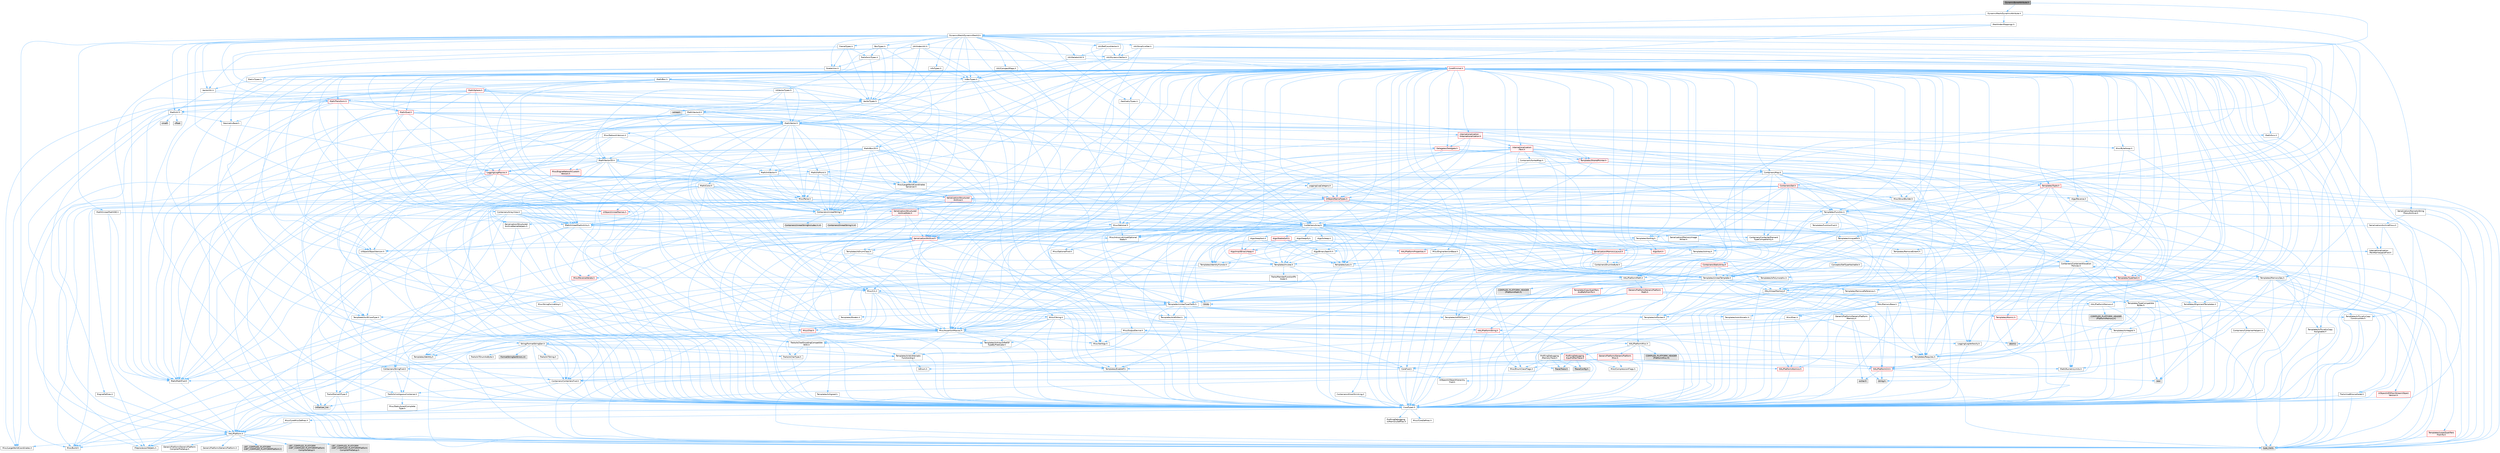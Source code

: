 digraph "DynamicBoneAttribute.h"
{
 // INTERACTIVE_SVG=YES
 // LATEX_PDF_SIZE
  bgcolor="transparent";
  edge [fontname=Helvetica,fontsize=10,labelfontname=Helvetica,labelfontsize=10];
  node [fontname=Helvetica,fontsize=10,shape=box,height=0.2,width=0.4];
  Node1 [id="Node000001",label="DynamicBoneAttribute.h",height=0.2,width=0.4,color="gray40", fillcolor="grey60", style="filled", fontcolor="black",tooltip=" "];
  Node1 -> Node2 [id="edge1_Node000001_Node000002",color="steelblue1",style="solid",tooltip=" "];
  Node2 [id="Node000002",label="DynamicMesh/DynamicAttribute.h",height=0.2,width=0.4,color="grey40", fillcolor="white", style="filled",URL="$d8/db1/DynamicAttribute_8h.html",tooltip=" "];
  Node2 -> Node3 [id="edge2_Node000002_Node000003",color="steelblue1",style="solid",tooltip=" "];
  Node3 [id="Node000003",label="DynamicMesh/DynamicMesh3.h",height=0.2,width=0.4,color="grey40", fillcolor="white", style="filled",URL="$d5/d34/DynamicMesh3_8h.html",tooltip=" "];
  Node3 -> Node4 [id="edge3_Node000003_Node000004",color="steelblue1",style="solid",tooltip=" "];
  Node4 [id="Node000004",label="BoxTypes.h",height=0.2,width=0.4,color="grey40", fillcolor="white", style="filled",URL="$d2/da2/BoxTypes_8h.html",tooltip=" "];
  Node4 -> Node5 [id="edge4_Node000004_Node000005",color="steelblue1",style="solid",tooltip=" "];
  Node5 [id="Node000005",label="Math/Box.h",height=0.2,width=0.4,color="grey40", fillcolor="white", style="filled",URL="$de/d0f/Box_8h.html",tooltip=" "];
  Node5 -> Node6 [id="edge5_Node000005_Node000006",color="steelblue1",style="solid",tooltip=" "];
  Node6 [id="Node000006",label="CoreTypes.h",height=0.2,width=0.4,color="grey40", fillcolor="white", style="filled",URL="$dc/dec/CoreTypes_8h.html",tooltip=" "];
  Node6 -> Node7 [id="edge6_Node000006_Node000007",color="steelblue1",style="solid",tooltip=" "];
  Node7 [id="Node000007",label="HAL/Platform.h",height=0.2,width=0.4,color="grey40", fillcolor="white", style="filled",URL="$d9/dd0/Platform_8h.html",tooltip=" "];
  Node7 -> Node8 [id="edge7_Node000007_Node000008",color="steelblue1",style="solid",tooltip=" "];
  Node8 [id="Node000008",label="Misc/Build.h",height=0.2,width=0.4,color="grey40", fillcolor="white", style="filled",URL="$d3/dbb/Build_8h.html",tooltip=" "];
  Node7 -> Node9 [id="edge8_Node000007_Node000009",color="steelblue1",style="solid",tooltip=" "];
  Node9 [id="Node000009",label="Misc/LargeWorldCoordinates.h",height=0.2,width=0.4,color="grey40", fillcolor="white", style="filled",URL="$d2/dcb/LargeWorldCoordinates_8h.html",tooltip=" "];
  Node7 -> Node10 [id="edge9_Node000007_Node000010",color="steelblue1",style="solid",tooltip=" "];
  Node10 [id="Node000010",label="type_traits",height=0.2,width=0.4,color="grey60", fillcolor="#E0E0E0", style="filled",tooltip=" "];
  Node7 -> Node11 [id="edge10_Node000007_Node000011",color="steelblue1",style="solid",tooltip=" "];
  Node11 [id="Node000011",label="PreprocessorHelpers.h",height=0.2,width=0.4,color="grey40", fillcolor="white", style="filled",URL="$db/ddb/PreprocessorHelpers_8h.html",tooltip=" "];
  Node7 -> Node12 [id="edge11_Node000007_Node000012",color="steelblue1",style="solid",tooltip=" "];
  Node12 [id="Node000012",label="UBT_COMPILED_PLATFORM\l/UBT_COMPILED_PLATFORMPlatform\lCompilerPreSetup.h",height=0.2,width=0.4,color="grey60", fillcolor="#E0E0E0", style="filled",tooltip=" "];
  Node7 -> Node13 [id="edge12_Node000007_Node000013",color="steelblue1",style="solid",tooltip=" "];
  Node13 [id="Node000013",label="GenericPlatform/GenericPlatform\lCompilerPreSetup.h",height=0.2,width=0.4,color="grey40", fillcolor="white", style="filled",URL="$d9/dc8/GenericPlatformCompilerPreSetup_8h.html",tooltip=" "];
  Node7 -> Node14 [id="edge13_Node000007_Node000014",color="steelblue1",style="solid",tooltip=" "];
  Node14 [id="Node000014",label="GenericPlatform/GenericPlatform.h",height=0.2,width=0.4,color="grey40", fillcolor="white", style="filled",URL="$d6/d84/GenericPlatform_8h.html",tooltip=" "];
  Node7 -> Node15 [id="edge14_Node000007_Node000015",color="steelblue1",style="solid",tooltip=" "];
  Node15 [id="Node000015",label="UBT_COMPILED_PLATFORM\l/UBT_COMPILED_PLATFORMPlatform.h",height=0.2,width=0.4,color="grey60", fillcolor="#E0E0E0", style="filled",tooltip=" "];
  Node7 -> Node16 [id="edge15_Node000007_Node000016",color="steelblue1",style="solid",tooltip=" "];
  Node16 [id="Node000016",label="UBT_COMPILED_PLATFORM\l/UBT_COMPILED_PLATFORMPlatform\lCompilerSetup.h",height=0.2,width=0.4,color="grey60", fillcolor="#E0E0E0", style="filled",tooltip=" "];
  Node6 -> Node17 [id="edge16_Node000006_Node000017",color="steelblue1",style="solid",tooltip=" "];
  Node17 [id="Node000017",label="ProfilingDebugging\l/UMemoryDefines.h",height=0.2,width=0.4,color="grey40", fillcolor="white", style="filled",URL="$d2/da2/UMemoryDefines_8h.html",tooltip=" "];
  Node6 -> Node18 [id="edge17_Node000006_Node000018",color="steelblue1",style="solid",tooltip=" "];
  Node18 [id="Node000018",label="Misc/CoreMiscDefines.h",height=0.2,width=0.4,color="grey40", fillcolor="white", style="filled",URL="$da/d38/CoreMiscDefines_8h.html",tooltip=" "];
  Node18 -> Node7 [id="edge18_Node000018_Node000007",color="steelblue1",style="solid",tooltip=" "];
  Node18 -> Node11 [id="edge19_Node000018_Node000011",color="steelblue1",style="solid",tooltip=" "];
  Node6 -> Node19 [id="edge20_Node000006_Node000019",color="steelblue1",style="solid",tooltip=" "];
  Node19 [id="Node000019",label="Misc/CoreDefines.h",height=0.2,width=0.4,color="grey40", fillcolor="white", style="filled",URL="$d3/dd2/CoreDefines_8h.html",tooltip=" "];
  Node5 -> Node20 [id="edge21_Node000005_Node000020",color="steelblue1",style="solid",tooltip=" "];
  Node20 [id="Node000020",label="Misc/AssertionMacros.h",height=0.2,width=0.4,color="grey40", fillcolor="white", style="filled",URL="$d0/dfa/AssertionMacros_8h.html",tooltip=" "];
  Node20 -> Node6 [id="edge22_Node000020_Node000006",color="steelblue1",style="solid",tooltip=" "];
  Node20 -> Node7 [id="edge23_Node000020_Node000007",color="steelblue1",style="solid",tooltip=" "];
  Node20 -> Node21 [id="edge24_Node000020_Node000021",color="steelblue1",style="solid",tooltip=" "];
  Node21 [id="Node000021",label="HAL/PlatformMisc.h",height=0.2,width=0.4,color="grey40", fillcolor="white", style="filled",URL="$d0/df5/PlatformMisc_8h.html",tooltip=" "];
  Node21 -> Node6 [id="edge25_Node000021_Node000006",color="steelblue1",style="solid",tooltip=" "];
  Node21 -> Node22 [id="edge26_Node000021_Node000022",color="steelblue1",style="solid",tooltip=" "];
  Node22 [id="Node000022",label="GenericPlatform/GenericPlatform\lMisc.h",height=0.2,width=0.4,color="red", fillcolor="#FFF0F0", style="filled",URL="$db/d9a/GenericPlatformMisc_8h.html",tooltip=" "];
  Node22 -> Node23 [id="edge27_Node000022_Node000023",color="steelblue1",style="solid",tooltip=" "];
  Node23 [id="Node000023",label="Containers/StringFwd.h",height=0.2,width=0.4,color="grey40", fillcolor="white", style="filled",URL="$df/d37/StringFwd_8h.html",tooltip=" "];
  Node23 -> Node6 [id="edge28_Node000023_Node000006",color="steelblue1",style="solid",tooltip=" "];
  Node23 -> Node24 [id="edge29_Node000023_Node000024",color="steelblue1",style="solid",tooltip=" "];
  Node24 [id="Node000024",label="Traits/ElementType.h",height=0.2,width=0.4,color="grey40", fillcolor="white", style="filled",URL="$d5/d4f/ElementType_8h.html",tooltip=" "];
  Node24 -> Node7 [id="edge30_Node000024_Node000007",color="steelblue1",style="solid",tooltip=" "];
  Node24 -> Node25 [id="edge31_Node000024_Node000025",color="steelblue1",style="solid",tooltip=" "];
  Node25 [id="Node000025",label="initializer_list",height=0.2,width=0.4,color="grey60", fillcolor="#E0E0E0", style="filled",tooltip=" "];
  Node24 -> Node10 [id="edge32_Node000024_Node000010",color="steelblue1",style="solid",tooltip=" "];
  Node23 -> Node26 [id="edge33_Node000023_Node000026",color="steelblue1",style="solid",tooltip=" "];
  Node26 [id="Node000026",label="Traits/IsContiguousContainer.h",height=0.2,width=0.4,color="grey40", fillcolor="white", style="filled",URL="$d5/d3c/IsContiguousContainer_8h.html",tooltip=" "];
  Node26 -> Node6 [id="edge34_Node000026_Node000006",color="steelblue1",style="solid",tooltip=" "];
  Node26 -> Node27 [id="edge35_Node000026_Node000027",color="steelblue1",style="solid",tooltip=" "];
  Node27 [id="Node000027",label="Misc/StaticAssertComplete\lType.h",height=0.2,width=0.4,color="grey40", fillcolor="white", style="filled",URL="$d5/d4e/StaticAssertCompleteType_8h.html",tooltip=" "];
  Node26 -> Node25 [id="edge36_Node000026_Node000025",color="steelblue1",style="solid",tooltip=" "];
  Node22 -> Node28 [id="edge37_Node000022_Node000028",color="steelblue1",style="solid",tooltip=" "];
  Node28 [id="Node000028",label="CoreFwd.h",height=0.2,width=0.4,color="grey40", fillcolor="white", style="filled",URL="$d1/d1e/CoreFwd_8h.html",tooltip=" "];
  Node28 -> Node6 [id="edge38_Node000028_Node000006",color="steelblue1",style="solid",tooltip=" "];
  Node28 -> Node29 [id="edge39_Node000028_Node000029",color="steelblue1",style="solid",tooltip=" "];
  Node29 [id="Node000029",label="Containers/ContainersFwd.h",height=0.2,width=0.4,color="grey40", fillcolor="white", style="filled",URL="$d4/d0a/ContainersFwd_8h.html",tooltip=" "];
  Node29 -> Node7 [id="edge40_Node000029_Node000007",color="steelblue1",style="solid",tooltip=" "];
  Node29 -> Node6 [id="edge41_Node000029_Node000006",color="steelblue1",style="solid",tooltip=" "];
  Node29 -> Node26 [id="edge42_Node000029_Node000026",color="steelblue1",style="solid",tooltip=" "];
  Node28 -> Node30 [id="edge43_Node000028_Node000030",color="steelblue1",style="solid",tooltip=" "];
  Node30 [id="Node000030",label="Math/MathFwd.h",height=0.2,width=0.4,color="grey40", fillcolor="white", style="filled",URL="$d2/d10/MathFwd_8h.html",tooltip=" "];
  Node30 -> Node7 [id="edge44_Node000030_Node000007",color="steelblue1",style="solid",tooltip=" "];
  Node28 -> Node31 [id="edge45_Node000028_Node000031",color="steelblue1",style="solid",tooltip=" "];
  Node31 [id="Node000031",label="UObject/UObjectHierarchy\lFwd.h",height=0.2,width=0.4,color="grey40", fillcolor="white", style="filled",URL="$d3/d13/UObjectHierarchyFwd_8h.html",tooltip=" "];
  Node22 -> Node6 [id="edge46_Node000022_Node000006",color="steelblue1",style="solid",tooltip=" "];
  Node22 -> Node33 [id="edge47_Node000022_Node000033",color="steelblue1",style="solid",tooltip=" "];
  Node33 [id="Node000033",label="HAL/PlatformCrt.h",height=0.2,width=0.4,color="red", fillcolor="#FFF0F0", style="filled",URL="$d8/d75/PlatformCrt_8h.html",tooltip=" "];
  Node33 -> Node34 [id="edge48_Node000033_Node000034",color="steelblue1",style="solid",tooltip=" "];
  Node34 [id="Node000034",label="new",height=0.2,width=0.4,color="grey60", fillcolor="#E0E0E0", style="filled",tooltip=" "];
  Node33 -> Node35 [id="edge49_Node000033_Node000035",color="steelblue1",style="solid",tooltip=" "];
  Node35 [id="Node000035",label="wchar.h",height=0.2,width=0.4,color="grey60", fillcolor="#E0E0E0", style="filled",tooltip=" "];
  Node33 -> Node42 [id="edge50_Node000033_Node000042",color="steelblue1",style="solid",tooltip=" "];
  Node42 [id="Node000042",label="string.h",height=0.2,width=0.4,color="grey60", fillcolor="#E0E0E0", style="filled",tooltip=" "];
  Node22 -> Node43 [id="edge51_Node000022_Node000043",color="steelblue1",style="solid",tooltip=" "];
  Node43 [id="Node000043",label="Math/NumericLimits.h",height=0.2,width=0.4,color="grey40", fillcolor="white", style="filled",URL="$df/d1b/NumericLimits_8h.html",tooltip=" "];
  Node43 -> Node6 [id="edge52_Node000043_Node000006",color="steelblue1",style="solid",tooltip=" "];
  Node22 -> Node44 [id="edge53_Node000022_Node000044",color="steelblue1",style="solid",tooltip=" "];
  Node44 [id="Node000044",label="Misc/CompressionFlags.h",height=0.2,width=0.4,color="grey40", fillcolor="white", style="filled",URL="$d9/d76/CompressionFlags_8h.html",tooltip=" "];
  Node22 -> Node45 [id="edge54_Node000022_Node000045",color="steelblue1",style="solid",tooltip=" "];
  Node45 [id="Node000045",label="Misc/EnumClassFlags.h",height=0.2,width=0.4,color="grey40", fillcolor="white", style="filled",URL="$d8/de7/EnumClassFlags_8h.html",tooltip=" "];
  Node21 -> Node48 [id="edge55_Node000021_Node000048",color="steelblue1",style="solid",tooltip=" "];
  Node48 [id="Node000048",label="COMPILED_PLATFORM_HEADER\l(PlatformMisc.h)",height=0.2,width=0.4,color="grey60", fillcolor="#E0E0E0", style="filled",tooltip=" "];
  Node21 -> Node49 [id="edge56_Node000021_Node000049",color="steelblue1",style="solid",tooltip=" "];
  Node49 [id="Node000049",label="ProfilingDebugging\l/CpuProfilerTrace.h",height=0.2,width=0.4,color="red", fillcolor="#FFF0F0", style="filled",URL="$da/dcb/CpuProfilerTrace_8h.html",tooltip=" "];
  Node49 -> Node6 [id="edge57_Node000049_Node000006",color="steelblue1",style="solid",tooltip=" "];
  Node49 -> Node29 [id="edge58_Node000049_Node000029",color="steelblue1",style="solid",tooltip=" "];
  Node49 -> Node50 [id="edge59_Node000049_Node000050",color="steelblue1",style="solid",tooltip=" "];
  Node50 [id="Node000050",label="HAL/PlatformAtomics.h",height=0.2,width=0.4,color="red", fillcolor="#FFF0F0", style="filled",URL="$d3/d36/PlatformAtomics_8h.html",tooltip=" "];
  Node50 -> Node6 [id="edge60_Node000050_Node000006",color="steelblue1",style="solid",tooltip=" "];
  Node49 -> Node11 [id="edge61_Node000049_Node000011",color="steelblue1",style="solid",tooltip=" "];
  Node49 -> Node8 [id="edge62_Node000049_Node000008",color="steelblue1",style="solid",tooltip=" "];
  Node49 -> Node53 [id="edge63_Node000049_Node000053",color="steelblue1",style="solid",tooltip=" "];
  Node53 [id="Node000053",label="Trace/Config.h",height=0.2,width=0.4,color="grey60", fillcolor="#E0E0E0", style="filled",tooltip=" "];
  Node49 -> Node56 [id="edge64_Node000049_Node000056",color="steelblue1",style="solid",tooltip=" "];
  Node56 [id="Node000056",label="Trace/Trace.h",height=0.2,width=0.4,color="grey60", fillcolor="#E0E0E0", style="filled",tooltip=" "];
  Node20 -> Node11 [id="edge65_Node000020_Node000011",color="steelblue1",style="solid",tooltip=" "];
  Node20 -> Node57 [id="edge66_Node000020_Node000057",color="steelblue1",style="solid",tooltip=" "];
  Node57 [id="Node000057",label="Templates/EnableIf.h",height=0.2,width=0.4,color="grey40", fillcolor="white", style="filled",URL="$d7/d60/EnableIf_8h.html",tooltip=" "];
  Node57 -> Node6 [id="edge67_Node000057_Node000006",color="steelblue1",style="solid",tooltip=" "];
  Node20 -> Node58 [id="edge68_Node000020_Node000058",color="steelblue1",style="solid",tooltip=" "];
  Node58 [id="Node000058",label="Templates/IsArrayOrRefOf\lTypeByPredicate.h",height=0.2,width=0.4,color="grey40", fillcolor="white", style="filled",URL="$d6/da1/IsArrayOrRefOfTypeByPredicate_8h.html",tooltip=" "];
  Node58 -> Node6 [id="edge69_Node000058_Node000006",color="steelblue1",style="solid",tooltip=" "];
  Node20 -> Node59 [id="edge70_Node000020_Node000059",color="steelblue1",style="solid",tooltip=" "];
  Node59 [id="Node000059",label="Templates/IsValidVariadic\lFunctionArg.h",height=0.2,width=0.4,color="grey40", fillcolor="white", style="filled",URL="$d0/dc8/IsValidVariadicFunctionArg_8h.html",tooltip=" "];
  Node59 -> Node6 [id="edge71_Node000059_Node000006",color="steelblue1",style="solid",tooltip=" "];
  Node59 -> Node60 [id="edge72_Node000059_Node000060",color="steelblue1",style="solid",tooltip=" "];
  Node60 [id="Node000060",label="IsEnum.h",height=0.2,width=0.4,color="grey40", fillcolor="white", style="filled",URL="$d4/de5/IsEnum_8h.html",tooltip=" "];
  Node59 -> Node10 [id="edge73_Node000059_Node000010",color="steelblue1",style="solid",tooltip=" "];
  Node20 -> Node61 [id="edge74_Node000020_Node000061",color="steelblue1",style="solid",tooltip=" "];
  Node61 [id="Node000061",label="Traits/IsCharEncodingCompatible\lWith.h",height=0.2,width=0.4,color="grey40", fillcolor="white", style="filled",URL="$df/dd1/IsCharEncodingCompatibleWith_8h.html",tooltip=" "];
  Node61 -> Node10 [id="edge75_Node000061_Node000010",color="steelblue1",style="solid",tooltip=" "];
  Node61 -> Node62 [id="edge76_Node000061_Node000062",color="steelblue1",style="solid",tooltip=" "];
  Node62 [id="Node000062",label="Traits/IsCharType.h",height=0.2,width=0.4,color="grey40", fillcolor="white", style="filled",URL="$db/d51/IsCharType_8h.html",tooltip=" "];
  Node62 -> Node6 [id="edge77_Node000062_Node000006",color="steelblue1",style="solid",tooltip=" "];
  Node20 -> Node63 [id="edge78_Node000020_Node000063",color="steelblue1",style="solid",tooltip=" "];
  Node63 [id="Node000063",label="Misc/VarArgs.h",height=0.2,width=0.4,color="grey40", fillcolor="white", style="filled",URL="$d5/d6f/VarArgs_8h.html",tooltip=" "];
  Node63 -> Node6 [id="edge79_Node000063_Node000006",color="steelblue1",style="solid",tooltip=" "];
  Node20 -> Node64 [id="edge80_Node000020_Node000064",color="steelblue1",style="solid",tooltip=" "];
  Node64 [id="Node000064",label="String/FormatStringSan.h",height=0.2,width=0.4,color="grey40", fillcolor="white", style="filled",URL="$d3/d8b/FormatStringSan_8h.html",tooltip=" "];
  Node64 -> Node10 [id="edge81_Node000064_Node000010",color="steelblue1",style="solid",tooltip=" "];
  Node64 -> Node6 [id="edge82_Node000064_Node000006",color="steelblue1",style="solid",tooltip=" "];
  Node64 -> Node65 [id="edge83_Node000064_Node000065",color="steelblue1",style="solid",tooltip=" "];
  Node65 [id="Node000065",label="Templates/Requires.h",height=0.2,width=0.4,color="grey40", fillcolor="white", style="filled",URL="$dc/d96/Requires_8h.html",tooltip=" "];
  Node65 -> Node57 [id="edge84_Node000065_Node000057",color="steelblue1",style="solid",tooltip=" "];
  Node65 -> Node10 [id="edge85_Node000065_Node000010",color="steelblue1",style="solid",tooltip=" "];
  Node64 -> Node66 [id="edge86_Node000064_Node000066",color="steelblue1",style="solid",tooltip=" "];
  Node66 [id="Node000066",label="Templates/Identity.h",height=0.2,width=0.4,color="grey40", fillcolor="white", style="filled",URL="$d0/dd5/Identity_8h.html",tooltip=" "];
  Node64 -> Node59 [id="edge87_Node000064_Node000059",color="steelblue1",style="solid",tooltip=" "];
  Node64 -> Node62 [id="edge88_Node000064_Node000062",color="steelblue1",style="solid",tooltip=" "];
  Node64 -> Node67 [id="edge89_Node000064_Node000067",color="steelblue1",style="solid",tooltip=" "];
  Node67 [id="Node000067",label="Traits/IsTEnumAsByte.h",height=0.2,width=0.4,color="grey40", fillcolor="white", style="filled",URL="$d1/de6/IsTEnumAsByte_8h.html",tooltip=" "];
  Node64 -> Node68 [id="edge90_Node000064_Node000068",color="steelblue1",style="solid",tooltip=" "];
  Node68 [id="Node000068",label="Traits/IsTString.h",height=0.2,width=0.4,color="grey40", fillcolor="white", style="filled",URL="$d0/df8/IsTString_8h.html",tooltip=" "];
  Node68 -> Node29 [id="edge91_Node000068_Node000029",color="steelblue1",style="solid",tooltip=" "];
  Node64 -> Node29 [id="edge92_Node000064_Node000029",color="steelblue1",style="solid",tooltip=" "];
  Node64 -> Node69 [id="edge93_Node000064_Node000069",color="steelblue1",style="solid",tooltip=" "];
  Node69 [id="Node000069",label="FormatStringSanErrors.inl",height=0.2,width=0.4,color="grey60", fillcolor="#E0E0E0", style="filled",tooltip=" "];
  Node20 -> Node70 [id="edge94_Node000020_Node000070",color="steelblue1",style="solid",tooltip=" "];
  Node70 [id="Node000070",label="atomic",height=0.2,width=0.4,color="grey60", fillcolor="#E0E0E0", style="filled",tooltip=" "];
  Node5 -> Node30 [id="edge95_Node000005_Node000030",color="steelblue1",style="solid",tooltip=" "];
  Node5 -> Node71 [id="edge96_Node000005_Node000071",color="steelblue1",style="solid",tooltip=" "];
  Node71 [id="Node000071",label="Math/UnrealMathUtility.h",height=0.2,width=0.4,color="grey40", fillcolor="white", style="filled",URL="$db/db8/UnrealMathUtility_8h.html",tooltip=" "];
  Node71 -> Node6 [id="edge97_Node000071_Node000006",color="steelblue1",style="solid",tooltip=" "];
  Node71 -> Node20 [id="edge98_Node000071_Node000020",color="steelblue1",style="solid",tooltip=" "];
  Node71 -> Node72 [id="edge99_Node000071_Node000072",color="steelblue1",style="solid",tooltip=" "];
  Node72 [id="Node000072",label="HAL/PlatformMath.h",height=0.2,width=0.4,color="grey40", fillcolor="white", style="filled",URL="$dc/d53/PlatformMath_8h.html",tooltip=" "];
  Node72 -> Node6 [id="edge100_Node000072_Node000006",color="steelblue1",style="solid",tooltip=" "];
  Node72 -> Node73 [id="edge101_Node000072_Node000073",color="steelblue1",style="solid",tooltip=" "];
  Node73 [id="Node000073",label="GenericPlatform/GenericPlatform\lMath.h",height=0.2,width=0.4,color="red", fillcolor="#FFF0F0", style="filled",URL="$d5/d79/GenericPlatformMath_8h.html",tooltip=" "];
  Node73 -> Node6 [id="edge102_Node000073_Node000006",color="steelblue1",style="solid",tooltip=" "];
  Node73 -> Node29 [id="edge103_Node000073_Node000029",color="steelblue1",style="solid",tooltip=" "];
  Node73 -> Node33 [id="edge104_Node000073_Node000033",color="steelblue1",style="solid",tooltip=" "];
  Node73 -> Node74 [id="edge105_Node000073_Node000074",color="steelblue1",style="solid",tooltip=" "];
  Node74 [id="Node000074",label="Templates/AndOrNot.h",height=0.2,width=0.4,color="grey40", fillcolor="white", style="filled",URL="$db/d0a/AndOrNot_8h.html",tooltip=" "];
  Node74 -> Node6 [id="edge106_Node000074_Node000006",color="steelblue1",style="solid",tooltip=" "];
  Node73 -> Node78 [id="edge107_Node000073_Node000078",color="steelblue1",style="solid",tooltip=" "];
  Node78 [id="Node000078",label="Templates/UnrealTypeTraits.h",height=0.2,width=0.4,color="grey40", fillcolor="white", style="filled",URL="$d2/d2d/UnrealTypeTraits_8h.html",tooltip=" "];
  Node78 -> Node6 [id="edge108_Node000078_Node000006",color="steelblue1",style="solid",tooltip=" "];
  Node78 -> Node79 [id="edge109_Node000078_Node000079",color="steelblue1",style="solid",tooltip=" "];
  Node79 [id="Node000079",label="Templates/IsPointer.h",height=0.2,width=0.4,color="grey40", fillcolor="white", style="filled",URL="$d7/d05/IsPointer_8h.html",tooltip=" "];
  Node79 -> Node6 [id="edge110_Node000079_Node000006",color="steelblue1",style="solid",tooltip=" "];
  Node78 -> Node20 [id="edge111_Node000078_Node000020",color="steelblue1",style="solid",tooltip=" "];
  Node78 -> Node74 [id="edge112_Node000078_Node000074",color="steelblue1",style="solid",tooltip=" "];
  Node78 -> Node57 [id="edge113_Node000078_Node000057",color="steelblue1",style="solid",tooltip=" "];
  Node78 -> Node80 [id="edge114_Node000078_Node000080",color="steelblue1",style="solid",tooltip=" "];
  Node80 [id="Node000080",label="Templates/IsArithmetic.h",height=0.2,width=0.4,color="grey40", fillcolor="white", style="filled",URL="$d2/d5d/IsArithmetic_8h.html",tooltip=" "];
  Node80 -> Node6 [id="edge115_Node000080_Node000006",color="steelblue1",style="solid",tooltip=" "];
  Node78 -> Node60 [id="edge116_Node000078_Node000060",color="steelblue1",style="solid",tooltip=" "];
  Node78 -> Node81 [id="edge117_Node000078_Node000081",color="steelblue1",style="solid",tooltip=" "];
  Node81 [id="Node000081",label="Templates/Models.h",height=0.2,width=0.4,color="grey40", fillcolor="white", style="filled",URL="$d3/d0c/Models_8h.html",tooltip=" "];
  Node81 -> Node66 [id="edge118_Node000081_Node000066",color="steelblue1",style="solid",tooltip=" "];
  Node78 -> Node82 [id="edge119_Node000078_Node000082",color="steelblue1",style="solid",tooltip=" "];
  Node82 [id="Node000082",label="Templates/IsPODType.h",height=0.2,width=0.4,color="grey40", fillcolor="white", style="filled",URL="$d7/db1/IsPODType_8h.html",tooltip=" "];
  Node82 -> Node6 [id="edge120_Node000082_Node000006",color="steelblue1",style="solid",tooltip=" "];
  Node78 -> Node83 [id="edge121_Node000078_Node000083",color="steelblue1",style="solid",tooltip=" "];
  Node83 [id="Node000083",label="Templates/IsUECoreType.h",height=0.2,width=0.4,color="grey40", fillcolor="white", style="filled",URL="$d1/db8/IsUECoreType_8h.html",tooltip=" "];
  Node83 -> Node6 [id="edge122_Node000083_Node000006",color="steelblue1",style="solid",tooltip=" "];
  Node83 -> Node10 [id="edge123_Node000083_Node000010",color="steelblue1",style="solid",tooltip=" "];
  Node78 -> Node84 [id="edge124_Node000078_Node000084",color="steelblue1",style="solid",tooltip=" "];
  Node84 [id="Node000084",label="Templates/IsTriviallyCopy\lConstructible.h",height=0.2,width=0.4,color="grey40", fillcolor="white", style="filled",URL="$d3/d78/IsTriviallyCopyConstructible_8h.html",tooltip=" "];
  Node84 -> Node6 [id="edge125_Node000084_Node000006",color="steelblue1",style="solid",tooltip=" "];
  Node84 -> Node10 [id="edge126_Node000084_Node000010",color="steelblue1",style="solid",tooltip=" "];
  Node73 -> Node65 [id="edge127_Node000073_Node000065",color="steelblue1",style="solid",tooltip=" "];
  Node73 -> Node88 [id="edge128_Node000073_Node000088",color="steelblue1",style="solid",tooltip=" "];
  Node88 [id="Node000088",label="Templates/TypeCompatible\lBytes.h",height=0.2,width=0.4,color="grey40", fillcolor="white", style="filled",URL="$df/d0a/TypeCompatibleBytes_8h.html",tooltip=" "];
  Node88 -> Node6 [id="edge129_Node000088_Node000006",color="steelblue1",style="solid",tooltip=" "];
  Node88 -> Node42 [id="edge130_Node000088_Node000042",color="steelblue1",style="solid",tooltip=" "];
  Node88 -> Node34 [id="edge131_Node000088_Node000034",color="steelblue1",style="solid",tooltip=" "];
  Node88 -> Node10 [id="edge132_Node000088_Node000010",color="steelblue1",style="solid",tooltip=" "];
  Node73 -> Node89 [id="edge133_Node000073_Node000089",color="steelblue1",style="solid",tooltip=" "];
  Node89 [id="Node000089",label="limits",height=0.2,width=0.4,color="grey60", fillcolor="#E0E0E0", style="filled",tooltip=" "];
  Node73 -> Node10 [id="edge134_Node000073_Node000010",color="steelblue1",style="solid",tooltip=" "];
  Node72 -> Node90 [id="edge135_Node000072_Node000090",color="steelblue1",style="solid",tooltip=" "];
  Node90 [id="Node000090",label="COMPILED_PLATFORM_HEADER\l(PlatformMath.h)",height=0.2,width=0.4,color="grey60", fillcolor="#E0E0E0", style="filled",tooltip=" "];
  Node71 -> Node30 [id="edge136_Node000071_Node000030",color="steelblue1",style="solid",tooltip=" "];
  Node71 -> Node66 [id="edge137_Node000071_Node000066",color="steelblue1",style="solid",tooltip=" "];
  Node71 -> Node65 [id="edge138_Node000071_Node000065",color="steelblue1",style="solid",tooltip=" "];
  Node5 -> Node91 [id="edge139_Node000005_Node000091",color="steelblue1",style="solid",tooltip=" "];
  Node91 [id="Node000091",label="Containers/UnrealString.h",height=0.2,width=0.4,color="grey40", fillcolor="white", style="filled",URL="$d5/dba/UnrealString_8h.html",tooltip=" "];
  Node91 -> Node92 [id="edge140_Node000091_Node000092",color="steelblue1",style="solid",tooltip=" "];
  Node92 [id="Node000092",label="Containers/UnrealStringIncludes.h.inl",height=0.2,width=0.4,color="grey60", fillcolor="#E0E0E0", style="filled",tooltip=" "];
  Node91 -> Node93 [id="edge141_Node000091_Node000093",color="steelblue1",style="solid",tooltip=" "];
  Node93 [id="Node000093",label="Containers/UnrealString.h.inl",height=0.2,width=0.4,color="grey60", fillcolor="#E0E0E0", style="filled",tooltip=" "];
  Node91 -> Node94 [id="edge142_Node000091_Node000094",color="steelblue1",style="solid",tooltip=" "];
  Node94 [id="Node000094",label="Misc/StringFormatArg.h",height=0.2,width=0.4,color="grey40", fillcolor="white", style="filled",URL="$d2/d16/StringFormatArg_8h.html",tooltip=" "];
  Node94 -> Node29 [id="edge143_Node000094_Node000029",color="steelblue1",style="solid",tooltip=" "];
  Node5 -> Node95 [id="edge144_Node000005_Node000095",color="steelblue1",style="solid",tooltip=" "];
  Node95 [id="Node000095",label="Math/Vector.h",height=0.2,width=0.4,color="grey40", fillcolor="white", style="filled",URL="$d6/dbe/Vector_8h.html",tooltip=" "];
  Node95 -> Node6 [id="edge145_Node000095_Node000006",color="steelblue1",style="solid",tooltip=" "];
  Node95 -> Node20 [id="edge146_Node000095_Node000020",color="steelblue1",style="solid",tooltip=" "];
  Node95 -> Node30 [id="edge147_Node000095_Node000030",color="steelblue1",style="solid",tooltip=" "];
  Node95 -> Node43 [id="edge148_Node000095_Node000043",color="steelblue1",style="solid",tooltip=" "];
  Node95 -> Node96 [id="edge149_Node000095_Node000096",color="steelblue1",style="solid",tooltip=" "];
  Node96 [id="Node000096",label="Misc/Crc.h",height=0.2,width=0.4,color="grey40", fillcolor="white", style="filled",URL="$d4/dd2/Crc_8h.html",tooltip=" "];
  Node96 -> Node6 [id="edge150_Node000096_Node000006",color="steelblue1",style="solid",tooltip=" "];
  Node96 -> Node97 [id="edge151_Node000096_Node000097",color="steelblue1",style="solid",tooltip=" "];
  Node97 [id="Node000097",label="HAL/PlatformString.h",height=0.2,width=0.4,color="red", fillcolor="#FFF0F0", style="filled",URL="$db/db5/PlatformString_8h.html",tooltip=" "];
  Node97 -> Node6 [id="edge152_Node000097_Node000006",color="steelblue1",style="solid",tooltip=" "];
  Node96 -> Node20 [id="edge153_Node000096_Node000020",color="steelblue1",style="solid",tooltip=" "];
  Node96 -> Node99 [id="edge154_Node000096_Node000099",color="steelblue1",style="solid",tooltip=" "];
  Node99 [id="Node000099",label="Misc/CString.h",height=0.2,width=0.4,color="grey40", fillcolor="white", style="filled",URL="$d2/d49/CString_8h.html",tooltip=" "];
  Node99 -> Node6 [id="edge155_Node000099_Node000006",color="steelblue1",style="solid",tooltip=" "];
  Node99 -> Node33 [id="edge156_Node000099_Node000033",color="steelblue1",style="solid",tooltip=" "];
  Node99 -> Node97 [id="edge157_Node000099_Node000097",color="steelblue1",style="solid",tooltip=" "];
  Node99 -> Node20 [id="edge158_Node000099_Node000020",color="steelblue1",style="solid",tooltip=" "];
  Node99 -> Node100 [id="edge159_Node000099_Node000100",color="steelblue1",style="solid",tooltip=" "];
  Node100 [id="Node000100",label="Misc/Char.h",height=0.2,width=0.4,color="red", fillcolor="#FFF0F0", style="filled",URL="$d0/d58/Char_8h.html",tooltip=" "];
  Node100 -> Node6 [id="edge160_Node000100_Node000006",color="steelblue1",style="solid",tooltip=" "];
  Node100 -> Node10 [id="edge161_Node000100_Node000010",color="steelblue1",style="solid",tooltip=" "];
  Node99 -> Node63 [id="edge162_Node000099_Node000063",color="steelblue1",style="solid",tooltip=" "];
  Node99 -> Node58 [id="edge163_Node000099_Node000058",color="steelblue1",style="solid",tooltip=" "];
  Node99 -> Node59 [id="edge164_Node000099_Node000059",color="steelblue1",style="solid",tooltip=" "];
  Node99 -> Node61 [id="edge165_Node000099_Node000061",color="steelblue1",style="solid",tooltip=" "];
  Node96 -> Node100 [id="edge166_Node000096_Node000100",color="steelblue1",style="solid",tooltip=" "];
  Node96 -> Node78 [id="edge167_Node000096_Node000078",color="steelblue1",style="solid",tooltip=" "];
  Node96 -> Node62 [id="edge168_Node000096_Node000062",color="steelblue1",style="solid",tooltip=" "];
  Node95 -> Node71 [id="edge169_Node000095_Node000071",color="steelblue1",style="solid",tooltip=" "];
  Node95 -> Node91 [id="edge170_Node000095_Node000091",color="steelblue1",style="solid",tooltip=" "];
  Node95 -> Node104 [id="edge171_Node000095_Node000104",color="steelblue1",style="solid",tooltip=" "];
  Node104 [id="Node000104",label="Misc/Parse.h",height=0.2,width=0.4,color="grey40", fillcolor="white", style="filled",URL="$dc/d71/Parse_8h.html",tooltip=" "];
  Node104 -> Node23 [id="edge172_Node000104_Node000023",color="steelblue1",style="solid",tooltip=" "];
  Node104 -> Node91 [id="edge173_Node000104_Node000091",color="steelblue1",style="solid",tooltip=" "];
  Node104 -> Node6 [id="edge174_Node000104_Node000006",color="steelblue1",style="solid",tooltip=" "];
  Node104 -> Node33 [id="edge175_Node000104_Node000033",color="steelblue1",style="solid",tooltip=" "];
  Node104 -> Node8 [id="edge176_Node000104_Node000008",color="steelblue1",style="solid",tooltip=" "];
  Node104 -> Node45 [id="edge177_Node000104_Node000045",color="steelblue1",style="solid",tooltip=" "];
  Node104 -> Node105 [id="edge178_Node000104_Node000105",color="steelblue1",style="solid",tooltip=" "];
  Node105 [id="Node000105",label="Templates/Function.h",height=0.2,width=0.4,color="grey40", fillcolor="white", style="filled",URL="$df/df5/Function_8h.html",tooltip=" "];
  Node105 -> Node6 [id="edge179_Node000105_Node000006",color="steelblue1",style="solid",tooltip=" "];
  Node105 -> Node20 [id="edge180_Node000105_Node000020",color="steelblue1",style="solid",tooltip=" "];
  Node105 -> Node106 [id="edge181_Node000105_Node000106",color="steelblue1",style="solid",tooltip=" "];
  Node106 [id="Node000106",label="Misc/IntrusiveUnsetOptional\lState.h",height=0.2,width=0.4,color="grey40", fillcolor="white", style="filled",URL="$d2/d0a/IntrusiveUnsetOptionalState_8h.html",tooltip=" "];
  Node106 -> Node107 [id="edge182_Node000106_Node000107",color="steelblue1",style="solid",tooltip=" "];
  Node107 [id="Node000107",label="Misc/OptionalFwd.h",height=0.2,width=0.4,color="grey40", fillcolor="white", style="filled",URL="$dc/d50/OptionalFwd_8h.html",tooltip=" "];
  Node105 -> Node108 [id="edge183_Node000105_Node000108",color="steelblue1",style="solid",tooltip=" "];
  Node108 [id="Node000108",label="HAL/UnrealMemory.h",height=0.2,width=0.4,color="grey40", fillcolor="white", style="filled",URL="$d9/d96/UnrealMemory_8h.html",tooltip=" "];
  Node108 -> Node6 [id="edge184_Node000108_Node000006",color="steelblue1",style="solid",tooltip=" "];
  Node108 -> Node109 [id="edge185_Node000108_Node000109",color="steelblue1",style="solid",tooltip=" "];
  Node109 [id="Node000109",label="GenericPlatform/GenericPlatform\lMemory.h",height=0.2,width=0.4,color="grey40", fillcolor="white", style="filled",URL="$dd/d22/GenericPlatformMemory_8h.html",tooltip=" "];
  Node109 -> Node28 [id="edge186_Node000109_Node000028",color="steelblue1",style="solid",tooltip=" "];
  Node109 -> Node6 [id="edge187_Node000109_Node000006",color="steelblue1",style="solid",tooltip=" "];
  Node109 -> Node97 [id="edge188_Node000109_Node000097",color="steelblue1",style="solid",tooltip=" "];
  Node109 -> Node42 [id="edge189_Node000109_Node000042",color="steelblue1",style="solid",tooltip=" "];
  Node109 -> Node35 [id="edge190_Node000109_Node000035",color="steelblue1",style="solid",tooltip=" "];
  Node108 -> Node110 [id="edge191_Node000108_Node000110",color="steelblue1",style="solid",tooltip=" "];
  Node110 [id="Node000110",label="HAL/MemoryBase.h",height=0.2,width=0.4,color="grey40", fillcolor="white", style="filled",URL="$d6/d9f/MemoryBase_8h.html",tooltip=" "];
  Node110 -> Node6 [id="edge192_Node000110_Node000006",color="steelblue1",style="solid",tooltip=" "];
  Node110 -> Node50 [id="edge193_Node000110_Node000050",color="steelblue1",style="solid",tooltip=" "];
  Node110 -> Node33 [id="edge194_Node000110_Node000033",color="steelblue1",style="solid",tooltip=" "];
  Node110 -> Node111 [id="edge195_Node000110_Node000111",color="steelblue1",style="solid",tooltip=" "];
  Node111 [id="Node000111",label="Misc/Exec.h",height=0.2,width=0.4,color="grey40", fillcolor="white", style="filled",URL="$de/ddb/Exec_8h.html",tooltip=" "];
  Node111 -> Node6 [id="edge196_Node000111_Node000006",color="steelblue1",style="solid",tooltip=" "];
  Node111 -> Node20 [id="edge197_Node000111_Node000020",color="steelblue1",style="solid",tooltip=" "];
  Node110 -> Node112 [id="edge198_Node000110_Node000112",color="steelblue1",style="solid",tooltip=" "];
  Node112 [id="Node000112",label="Misc/OutputDevice.h",height=0.2,width=0.4,color="grey40", fillcolor="white", style="filled",URL="$d7/d32/OutputDevice_8h.html",tooltip=" "];
  Node112 -> Node28 [id="edge199_Node000112_Node000028",color="steelblue1",style="solid",tooltip=" "];
  Node112 -> Node6 [id="edge200_Node000112_Node000006",color="steelblue1",style="solid",tooltip=" "];
  Node112 -> Node113 [id="edge201_Node000112_Node000113",color="steelblue1",style="solid",tooltip=" "];
  Node113 [id="Node000113",label="Logging/LogVerbosity.h",height=0.2,width=0.4,color="grey40", fillcolor="white", style="filled",URL="$d2/d8f/LogVerbosity_8h.html",tooltip=" "];
  Node113 -> Node6 [id="edge202_Node000113_Node000006",color="steelblue1",style="solid",tooltip=" "];
  Node112 -> Node63 [id="edge203_Node000112_Node000063",color="steelblue1",style="solid",tooltip=" "];
  Node112 -> Node58 [id="edge204_Node000112_Node000058",color="steelblue1",style="solid",tooltip=" "];
  Node112 -> Node59 [id="edge205_Node000112_Node000059",color="steelblue1",style="solid",tooltip=" "];
  Node112 -> Node61 [id="edge206_Node000112_Node000061",color="steelblue1",style="solid",tooltip=" "];
  Node110 -> Node114 [id="edge207_Node000110_Node000114",color="steelblue1",style="solid",tooltip=" "];
  Node114 [id="Node000114",label="Templates/Atomic.h",height=0.2,width=0.4,color="red", fillcolor="#FFF0F0", style="filled",URL="$d3/d91/Atomic_8h.html",tooltip=" "];
  Node114 -> Node87 [id="edge208_Node000114_Node000087",color="steelblue1",style="solid",tooltip=" "];
  Node87 [id="Node000087",label="Templates/IsIntegral.h",height=0.2,width=0.4,color="grey40", fillcolor="white", style="filled",URL="$da/d64/IsIntegral_8h.html",tooltip=" "];
  Node87 -> Node6 [id="edge209_Node000087_Node000006",color="steelblue1",style="solid",tooltip=" "];
  Node114 -> Node70 [id="edge210_Node000114_Node000070",color="steelblue1",style="solid",tooltip=" "];
  Node108 -> Node119 [id="edge211_Node000108_Node000119",color="steelblue1",style="solid",tooltip=" "];
  Node119 [id="Node000119",label="HAL/PlatformMemory.h",height=0.2,width=0.4,color="grey40", fillcolor="white", style="filled",URL="$de/d68/PlatformMemory_8h.html",tooltip=" "];
  Node119 -> Node6 [id="edge212_Node000119_Node000006",color="steelblue1",style="solid",tooltip=" "];
  Node119 -> Node109 [id="edge213_Node000119_Node000109",color="steelblue1",style="solid",tooltip=" "];
  Node119 -> Node120 [id="edge214_Node000119_Node000120",color="steelblue1",style="solid",tooltip=" "];
  Node120 [id="Node000120",label="COMPILED_PLATFORM_HEADER\l(PlatformMemory.h)",height=0.2,width=0.4,color="grey60", fillcolor="#E0E0E0", style="filled",tooltip=" "];
  Node108 -> Node121 [id="edge215_Node000108_Node000121",color="steelblue1",style="solid",tooltip=" "];
  Node121 [id="Node000121",label="ProfilingDebugging\l/MemoryTrace.h",height=0.2,width=0.4,color="grey40", fillcolor="white", style="filled",URL="$da/dd7/MemoryTrace_8h.html",tooltip=" "];
  Node121 -> Node7 [id="edge216_Node000121_Node000007",color="steelblue1",style="solid",tooltip=" "];
  Node121 -> Node45 [id="edge217_Node000121_Node000045",color="steelblue1",style="solid",tooltip=" "];
  Node121 -> Node53 [id="edge218_Node000121_Node000053",color="steelblue1",style="solid",tooltip=" "];
  Node121 -> Node56 [id="edge219_Node000121_Node000056",color="steelblue1",style="solid",tooltip=" "];
  Node108 -> Node79 [id="edge220_Node000108_Node000079",color="steelblue1",style="solid",tooltip=" "];
  Node105 -> Node122 [id="edge221_Node000105_Node000122",color="steelblue1",style="solid",tooltip=" "];
  Node122 [id="Node000122",label="Templates/FunctionFwd.h",height=0.2,width=0.4,color="grey40", fillcolor="white", style="filled",URL="$d6/d54/FunctionFwd_8h.html",tooltip=" "];
  Node105 -> Node78 [id="edge222_Node000105_Node000078",color="steelblue1",style="solid",tooltip=" "];
  Node105 -> Node123 [id="edge223_Node000105_Node000123",color="steelblue1",style="solid",tooltip=" "];
  Node123 [id="Node000123",label="Templates/Invoke.h",height=0.2,width=0.4,color="grey40", fillcolor="white", style="filled",URL="$d7/deb/Invoke_8h.html",tooltip=" "];
  Node123 -> Node6 [id="edge224_Node000123_Node000006",color="steelblue1",style="solid",tooltip=" "];
  Node123 -> Node124 [id="edge225_Node000123_Node000124",color="steelblue1",style="solid",tooltip=" "];
  Node124 [id="Node000124",label="Traits/MemberFunctionPtr\lOuter.h",height=0.2,width=0.4,color="grey40", fillcolor="white", style="filled",URL="$db/da7/MemberFunctionPtrOuter_8h.html",tooltip=" "];
  Node123 -> Node125 [id="edge226_Node000123_Node000125",color="steelblue1",style="solid",tooltip=" "];
  Node125 [id="Node000125",label="Templates/UnrealTemplate.h",height=0.2,width=0.4,color="grey40", fillcolor="white", style="filled",URL="$d4/d24/UnrealTemplate_8h.html",tooltip=" "];
  Node125 -> Node6 [id="edge227_Node000125_Node000006",color="steelblue1",style="solid",tooltip=" "];
  Node125 -> Node79 [id="edge228_Node000125_Node000079",color="steelblue1",style="solid",tooltip=" "];
  Node125 -> Node108 [id="edge229_Node000125_Node000108",color="steelblue1",style="solid",tooltip=" "];
  Node125 -> Node126 [id="edge230_Node000125_Node000126",color="steelblue1",style="solid",tooltip=" "];
  Node126 [id="Node000126",label="Templates/CopyQualifiers\lAndRefsFromTo.h",height=0.2,width=0.4,color="red", fillcolor="#FFF0F0", style="filled",URL="$d3/db3/CopyQualifiersAndRefsFromTo_8h.html",tooltip=" "];
  Node125 -> Node78 [id="edge231_Node000125_Node000078",color="steelblue1",style="solid",tooltip=" "];
  Node125 -> Node76 [id="edge232_Node000125_Node000076",color="steelblue1",style="solid",tooltip=" "];
  Node76 [id="Node000076",label="Templates/RemoveReference.h",height=0.2,width=0.4,color="grey40", fillcolor="white", style="filled",URL="$da/dbe/RemoveReference_8h.html",tooltip=" "];
  Node76 -> Node6 [id="edge233_Node000076_Node000006",color="steelblue1",style="solid",tooltip=" "];
  Node125 -> Node65 [id="edge234_Node000125_Node000065",color="steelblue1",style="solid",tooltip=" "];
  Node125 -> Node88 [id="edge235_Node000125_Node000088",color="steelblue1",style="solid",tooltip=" "];
  Node125 -> Node66 [id="edge236_Node000125_Node000066",color="steelblue1",style="solid",tooltip=" "];
  Node125 -> Node26 [id="edge237_Node000125_Node000026",color="steelblue1",style="solid",tooltip=" "];
  Node125 -> Node128 [id="edge238_Node000125_Node000128",color="steelblue1",style="solid",tooltip=" "];
  Node128 [id="Node000128",label="Traits/UseBitwiseSwap.h",height=0.2,width=0.4,color="grey40", fillcolor="white", style="filled",URL="$db/df3/UseBitwiseSwap_8h.html",tooltip=" "];
  Node128 -> Node6 [id="edge239_Node000128_Node000006",color="steelblue1",style="solid",tooltip=" "];
  Node128 -> Node10 [id="edge240_Node000128_Node000010",color="steelblue1",style="solid",tooltip=" "];
  Node125 -> Node10 [id="edge241_Node000125_Node000010",color="steelblue1",style="solid",tooltip=" "];
  Node123 -> Node10 [id="edge242_Node000123_Node000010",color="steelblue1",style="solid",tooltip=" "];
  Node105 -> Node125 [id="edge243_Node000105_Node000125",color="steelblue1",style="solid",tooltip=" "];
  Node105 -> Node65 [id="edge244_Node000105_Node000065",color="steelblue1",style="solid",tooltip=" "];
  Node105 -> Node71 [id="edge245_Node000105_Node000071",color="steelblue1",style="solid",tooltip=" "];
  Node105 -> Node34 [id="edge246_Node000105_Node000034",color="steelblue1",style="solid",tooltip=" "];
  Node105 -> Node10 [id="edge247_Node000105_Node000010",color="steelblue1",style="solid",tooltip=" "];
  Node95 -> Node129 [id="edge248_Node000095_Node000129",color="steelblue1",style="solid",tooltip=" "];
  Node129 [id="Node000129",label="Misc/LargeWorldCoordinates\lSerializer.h",height=0.2,width=0.4,color="grey40", fillcolor="white", style="filled",URL="$d7/df9/LargeWorldCoordinatesSerializer_8h.html",tooltip=" "];
  Node129 -> Node130 [id="edge249_Node000129_Node000130",color="steelblue1",style="solid",tooltip=" "];
  Node130 [id="Node000130",label="UObject/NameTypes.h",height=0.2,width=0.4,color="red", fillcolor="#FFF0F0", style="filled",URL="$d6/d35/NameTypes_8h.html",tooltip=" "];
  Node130 -> Node6 [id="edge250_Node000130_Node000006",color="steelblue1",style="solid",tooltip=" "];
  Node130 -> Node20 [id="edge251_Node000130_Node000020",color="steelblue1",style="solid",tooltip=" "];
  Node130 -> Node108 [id="edge252_Node000130_Node000108",color="steelblue1",style="solid",tooltip=" "];
  Node130 -> Node78 [id="edge253_Node000130_Node000078",color="steelblue1",style="solid",tooltip=" "];
  Node130 -> Node125 [id="edge254_Node000130_Node000125",color="steelblue1",style="solid",tooltip=" "];
  Node130 -> Node91 [id="edge255_Node000130_Node000091",color="steelblue1",style="solid",tooltip=" "];
  Node130 -> Node23 [id="edge256_Node000130_Node000023",color="steelblue1",style="solid",tooltip=" "];
  Node130 -> Node181 [id="edge257_Node000130_Node000181",color="steelblue1",style="solid",tooltip=" "];
  Node181 [id="Node000181",label="UObject/UnrealNames.h",height=0.2,width=0.4,color="red", fillcolor="#FFF0F0", style="filled",URL="$d8/db1/UnrealNames_8h.html",tooltip=" "];
  Node181 -> Node6 [id="edge258_Node000181_Node000006",color="steelblue1",style="solid",tooltip=" "];
  Node130 -> Node114 [id="edge259_Node000130_Node000114",color="steelblue1",style="solid",tooltip=" "];
  Node130 -> Node155 [id="edge260_Node000130_Node000155",color="steelblue1",style="solid",tooltip=" "];
  Node155 [id="Node000155",label="Serialization/MemoryLayout.h",height=0.2,width=0.4,color="red", fillcolor="#FFF0F0", style="filled",URL="$d7/d66/MemoryLayout_8h.html",tooltip=" "];
  Node155 -> Node158 [id="edge261_Node000155_Node000158",color="steelblue1",style="solid",tooltip=" "];
  Node158 [id="Node000158",label="Containers/EnumAsByte.h",height=0.2,width=0.4,color="grey40", fillcolor="white", style="filled",URL="$d6/d9a/EnumAsByte_8h.html",tooltip=" "];
  Node158 -> Node6 [id="edge262_Node000158_Node000006",color="steelblue1",style="solid",tooltip=" "];
  Node158 -> Node82 [id="edge263_Node000158_Node000082",color="steelblue1",style="solid",tooltip=" "];
  Node158 -> Node159 [id="edge264_Node000158_Node000159",color="steelblue1",style="solid",tooltip=" "];
  Node159 [id="Node000159",label="Templates/TypeHash.h",height=0.2,width=0.4,color="red", fillcolor="#FFF0F0", style="filled",URL="$d1/d62/TypeHash_8h.html",tooltip=" "];
  Node159 -> Node6 [id="edge265_Node000159_Node000006",color="steelblue1",style="solid",tooltip=" "];
  Node159 -> Node65 [id="edge266_Node000159_Node000065",color="steelblue1",style="solid",tooltip=" "];
  Node159 -> Node96 [id="edge267_Node000159_Node000096",color="steelblue1",style="solid",tooltip=" "];
  Node159 -> Node10 [id="edge268_Node000159_Node000010",color="steelblue1",style="solid",tooltip=" "];
  Node155 -> Node23 [id="edge269_Node000155_Node000023",color="steelblue1",style="solid",tooltip=" "];
  Node155 -> Node108 [id="edge270_Node000155_Node000108",color="steelblue1",style="solid",tooltip=" "];
  Node155 -> Node57 [id="edge271_Node000155_Node000057",color="steelblue1",style="solid",tooltip=" "];
  Node155 -> Node137 [id="edge272_Node000155_Node000137",color="steelblue1",style="solid",tooltip=" "];
  Node137 [id="Node000137",label="Templates/IsPolymorphic.h",height=0.2,width=0.4,color="grey40", fillcolor="white", style="filled",URL="$dc/d20/IsPolymorphic_8h.html",tooltip=" "];
  Node155 -> Node81 [id="edge273_Node000155_Node000081",color="steelblue1",style="solid",tooltip=" "];
  Node155 -> Node125 [id="edge274_Node000155_Node000125",color="steelblue1",style="solid",tooltip=" "];
  Node130 -> Node106 [id="edge275_Node000130_Node000106",color="steelblue1",style="solid",tooltip=" "];
  Node130 -> Node56 [id="edge276_Node000130_Node000056",color="steelblue1",style="solid",tooltip=" "];
  Node129 -> Node153 [id="edge277_Node000129_Node000153",color="steelblue1",style="solid",tooltip=" "];
  Node153 [id="Node000153",label="UObject/ObjectVersion.h",height=0.2,width=0.4,color="grey40", fillcolor="white", style="filled",URL="$da/d63/ObjectVersion_8h.html",tooltip=" "];
  Node153 -> Node6 [id="edge278_Node000153_Node000006",color="steelblue1",style="solid",tooltip=" "];
  Node129 -> Node189 [id="edge279_Node000129_Node000189",color="steelblue1",style="solid",tooltip=" "];
  Node189 [id="Node000189",label="Serialization/Structured\lArchive.h",height=0.2,width=0.4,color="red", fillcolor="#FFF0F0", style="filled",URL="$d9/d1e/StructuredArchive_8h.html",tooltip=" "];
  Node189 -> Node139 [id="edge280_Node000189_Node000139",color="steelblue1",style="solid",tooltip=" "];
  Node139 [id="Node000139",label="Containers/Array.h",height=0.2,width=0.4,color="grey40", fillcolor="white", style="filled",URL="$df/dd0/Array_8h.html",tooltip=" "];
  Node139 -> Node6 [id="edge281_Node000139_Node000006",color="steelblue1",style="solid",tooltip=" "];
  Node139 -> Node20 [id="edge282_Node000139_Node000020",color="steelblue1",style="solid",tooltip=" "];
  Node139 -> Node106 [id="edge283_Node000139_Node000106",color="steelblue1",style="solid",tooltip=" "];
  Node139 -> Node140 [id="edge284_Node000139_Node000140",color="steelblue1",style="solid",tooltip=" "];
  Node140 [id="Node000140",label="Misc/ReverseIterate.h",height=0.2,width=0.4,color="red", fillcolor="#FFF0F0", style="filled",URL="$db/de3/ReverseIterate_8h.html",tooltip=" "];
  Node140 -> Node7 [id="edge285_Node000140_Node000007",color="steelblue1",style="solid",tooltip=" "];
  Node139 -> Node108 [id="edge286_Node000139_Node000108",color="steelblue1",style="solid",tooltip=" "];
  Node139 -> Node78 [id="edge287_Node000139_Node000078",color="steelblue1",style="solid",tooltip=" "];
  Node139 -> Node125 [id="edge288_Node000139_Node000125",color="steelblue1",style="solid",tooltip=" "];
  Node139 -> Node142 [id="edge289_Node000139_Node000142",color="steelblue1",style="solid",tooltip=" "];
  Node142 [id="Node000142",label="Containers/AllowShrinking.h",height=0.2,width=0.4,color="grey40", fillcolor="white", style="filled",URL="$d7/d1a/AllowShrinking_8h.html",tooltip=" "];
  Node142 -> Node6 [id="edge290_Node000142_Node000006",color="steelblue1",style="solid",tooltip=" "];
  Node139 -> Node135 [id="edge291_Node000139_Node000135",color="steelblue1",style="solid",tooltip=" "];
  Node135 [id="Node000135",label="Containers/ContainerAllocation\lPolicies.h",height=0.2,width=0.4,color="grey40", fillcolor="white", style="filled",URL="$d7/dff/ContainerAllocationPolicies_8h.html",tooltip=" "];
  Node135 -> Node6 [id="edge292_Node000135_Node000006",color="steelblue1",style="solid",tooltip=" "];
  Node135 -> Node136 [id="edge293_Node000135_Node000136",color="steelblue1",style="solid",tooltip=" "];
  Node136 [id="Node000136",label="Containers/ContainerHelpers.h",height=0.2,width=0.4,color="grey40", fillcolor="white", style="filled",URL="$d7/d33/ContainerHelpers_8h.html",tooltip=" "];
  Node136 -> Node6 [id="edge294_Node000136_Node000006",color="steelblue1",style="solid",tooltip=" "];
  Node135 -> Node135 [id="edge295_Node000135_Node000135",color="steelblue1",style="solid",tooltip=" "];
  Node135 -> Node72 [id="edge296_Node000135_Node000072",color="steelblue1",style="solid",tooltip=" "];
  Node135 -> Node108 [id="edge297_Node000135_Node000108",color="steelblue1",style="solid",tooltip=" "];
  Node135 -> Node43 [id="edge298_Node000135_Node000043",color="steelblue1",style="solid",tooltip=" "];
  Node135 -> Node20 [id="edge299_Node000135_Node000020",color="steelblue1",style="solid",tooltip=" "];
  Node135 -> Node137 [id="edge300_Node000135_Node000137",color="steelblue1",style="solid",tooltip=" "];
  Node135 -> Node138 [id="edge301_Node000135_Node000138",color="steelblue1",style="solid",tooltip=" "];
  Node138 [id="Node000138",label="Templates/MemoryOps.h",height=0.2,width=0.4,color="grey40", fillcolor="white", style="filled",URL="$db/dea/MemoryOps_8h.html",tooltip=" "];
  Node138 -> Node6 [id="edge302_Node000138_Node000006",color="steelblue1",style="solid",tooltip=" "];
  Node138 -> Node108 [id="edge303_Node000138_Node000108",color="steelblue1",style="solid",tooltip=" "];
  Node138 -> Node118 [id="edge304_Node000138_Node000118",color="steelblue1",style="solid",tooltip=" "];
  Node118 [id="Node000118",label="Templates/IsTriviallyCopy\lAssignable.h",height=0.2,width=0.4,color="grey40", fillcolor="white", style="filled",URL="$d2/df2/IsTriviallyCopyAssignable_8h.html",tooltip=" "];
  Node118 -> Node6 [id="edge305_Node000118_Node000006",color="steelblue1",style="solid",tooltip=" "];
  Node118 -> Node10 [id="edge306_Node000118_Node000010",color="steelblue1",style="solid",tooltip=" "];
  Node138 -> Node84 [id="edge307_Node000138_Node000084",color="steelblue1",style="solid",tooltip=" "];
  Node138 -> Node65 [id="edge308_Node000138_Node000065",color="steelblue1",style="solid",tooltip=" "];
  Node138 -> Node78 [id="edge309_Node000138_Node000078",color="steelblue1",style="solid",tooltip=" "];
  Node138 -> Node128 [id="edge310_Node000138_Node000128",color="steelblue1",style="solid",tooltip=" "];
  Node138 -> Node34 [id="edge311_Node000138_Node000034",color="steelblue1",style="solid",tooltip=" "];
  Node138 -> Node10 [id="edge312_Node000138_Node000010",color="steelblue1",style="solid",tooltip=" "];
  Node135 -> Node88 [id="edge313_Node000135_Node000088",color="steelblue1",style="solid",tooltip=" "];
  Node135 -> Node10 [id="edge314_Node000135_Node000010",color="steelblue1",style="solid",tooltip=" "];
  Node139 -> Node143 [id="edge315_Node000139_Node000143",color="steelblue1",style="solid",tooltip=" "];
  Node143 [id="Node000143",label="Containers/ContainerElement\lTypeCompatibility.h",height=0.2,width=0.4,color="grey40", fillcolor="white", style="filled",URL="$df/ddf/ContainerElementTypeCompatibility_8h.html",tooltip=" "];
  Node143 -> Node6 [id="edge316_Node000143_Node000006",color="steelblue1",style="solid",tooltip=" "];
  Node143 -> Node78 [id="edge317_Node000143_Node000078",color="steelblue1",style="solid",tooltip=" "];
  Node139 -> Node144 [id="edge318_Node000139_Node000144",color="steelblue1",style="solid",tooltip=" "];
  Node144 [id="Node000144",label="Serialization/Archive.h",height=0.2,width=0.4,color="red", fillcolor="#FFF0F0", style="filled",URL="$d7/d3b/Archive_8h.html",tooltip=" "];
  Node144 -> Node28 [id="edge319_Node000144_Node000028",color="steelblue1",style="solid",tooltip=" "];
  Node144 -> Node6 [id="edge320_Node000144_Node000006",color="steelblue1",style="solid",tooltip=" "];
  Node144 -> Node145 [id="edge321_Node000144_Node000145",color="steelblue1",style="solid",tooltip=" "];
  Node145 [id="Node000145",label="HAL/PlatformProperties.h",height=0.2,width=0.4,color="red", fillcolor="#FFF0F0", style="filled",URL="$d9/db0/PlatformProperties_8h.html",tooltip=" "];
  Node145 -> Node6 [id="edge322_Node000145_Node000006",color="steelblue1",style="solid",tooltip=" "];
  Node144 -> Node148 [id="edge323_Node000144_Node000148",color="steelblue1",style="solid",tooltip=" "];
  Node148 [id="Node000148",label="Internationalization\l/TextNamespaceFwd.h",height=0.2,width=0.4,color="grey40", fillcolor="white", style="filled",URL="$d8/d97/TextNamespaceFwd_8h.html",tooltip=" "];
  Node148 -> Node6 [id="edge324_Node000148_Node000006",color="steelblue1",style="solid",tooltip=" "];
  Node144 -> Node30 [id="edge325_Node000144_Node000030",color="steelblue1",style="solid",tooltip=" "];
  Node144 -> Node20 [id="edge326_Node000144_Node000020",color="steelblue1",style="solid",tooltip=" "];
  Node144 -> Node8 [id="edge327_Node000144_Node000008",color="steelblue1",style="solid",tooltip=" "];
  Node144 -> Node44 [id="edge328_Node000144_Node000044",color="steelblue1",style="solid",tooltip=" "];
  Node144 -> Node149 [id="edge329_Node000144_Node000149",color="steelblue1",style="solid",tooltip=" "];
  Node149 [id="Node000149",label="Misc/EngineVersionBase.h",height=0.2,width=0.4,color="grey40", fillcolor="white", style="filled",URL="$d5/d2b/EngineVersionBase_8h.html",tooltip=" "];
  Node149 -> Node6 [id="edge330_Node000149_Node000006",color="steelblue1",style="solid",tooltip=" "];
  Node144 -> Node63 [id="edge331_Node000144_Node000063",color="steelblue1",style="solid",tooltip=" "];
  Node144 -> Node57 [id="edge332_Node000144_Node000057",color="steelblue1",style="solid",tooltip=" "];
  Node144 -> Node58 [id="edge333_Node000144_Node000058",color="steelblue1",style="solid",tooltip=" "];
  Node144 -> Node152 [id="edge334_Node000144_Node000152",color="steelblue1",style="solid",tooltip=" "];
  Node152 [id="Node000152",label="Templates/IsEnumClass.h",height=0.2,width=0.4,color="grey40", fillcolor="white", style="filled",URL="$d7/d15/IsEnumClass_8h.html",tooltip=" "];
  Node152 -> Node6 [id="edge335_Node000152_Node000006",color="steelblue1",style="solid",tooltip=" "];
  Node152 -> Node74 [id="edge336_Node000152_Node000074",color="steelblue1",style="solid",tooltip=" "];
  Node144 -> Node86 [id="edge337_Node000144_Node000086",color="steelblue1",style="solid",tooltip=" "];
  Node86 [id="Node000086",label="Templates/IsSigned.h",height=0.2,width=0.4,color="grey40", fillcolor="white", style="filled",URL="$d8/dd8/IsSigned_8h.html",tooltip=" "];
  Node86 -> Node6 [id="edge338_Node000086_Node000006",color="steelblue1",style="solid",tooltip=" "];
  Node144 -> Node59 [id="edge339_Node000144_Node000059",color="steelblue1",style="solid",tooltip=" "];
  Node144 -> Node125 [id="edge340_Node000144_Node000125",color="steelblue1",style="solid",tooltip=" "];
  Node144 -> Node61 [id="edge341_Node000144_Node000061",color="steelblue1",style="solid",tooltip=" "];
  Node144 -> Node153 [id="edge342_Node000144_Node000153",color="steelblue1",style="solid",tooltip=" "];
  Node139 -> Node154 [id="edge343_Node000139_Node000154",color="steelblue1",style="solid",tooltip=" "];
  Node154 [id="Node000154",label="Serialization/MemoryImage\lWriter.h",height=0.2,width=0.4,color="grey40", fillcolor="white", style="filled",URL="$d0/d08/MemoryImageWriter_8h.html",tooltip=" "];
  Node154 -> Node6 [id="edge344_Node000154_Node000006",color="steelblue1",style="solid",tooltip=" "];
  Node154 -> Node155 [id="edge345_Node000154_Node000155",color="steelblue1",style="solid",tooltip=" "];
  Node139 -> Node163 [id="edge346_Node000139_Node000163",color="steelblue1",style="solid",tooltip=" "];
  Node163 [id="Node000163",label="Algo/Heapify.h",height=0.2,width=0.4,color="grey40", fillcolor="white", style="filled",URL="$d0/d2a/Heapify_8h.html",tooltip=" "];
  Node163 -> Node164 [id="edge347_Node000163_Node000164",color="steelblue1",style="solid",tooltip=" "];
  Node164 [id="Node000164",label="Algo/Impl/BinaryHeap.h",height=0.2,width=0.4,color="red", fillcolor="#FFF0F0", style="filled",URL="$d7/da3/Algo_2Impl_2BinaryHeap_8h.html",tooltip=" "];
  Node164 -> Node123 [id="edge348_Node000164_Node000123",color="steelblue1",style="solid",tooltip=" "];
  Node164 -> Node10 [id="edge349_Node000164_Node000010",color="steelblue1",style="solid",tooltip=" "];
  Node163 -> Node167 [id="edge350_Node000163_Node000167",color="steelblue1",style="solid",tooltip=" "];
  Node167 [id="Node000167",label="Templates/IdentityFunctor.h",height=0.2,width=0.4,color="grey40", fillcolor="white", style="filled",URL="$d7/d2e/IdentityFunctor_8h.html",tooltip=" "];
  Node167 -> Node7 [id="edge351_Node000167_Node000007",color="steelblue1",style="solid",tooltip=" "];
  Node163 -> Node123 [id="edge352_Node000163_Node000123",color="steelblue1",style="solid",tooltip=" "];
  Node163 -> Node168 [id="edge353_Node000163_Node000168",color="steelblue1",style="solid",tooltip=" "];
  Node168 [id="Node000168",label="Templates/Less.h",height=0.2,width=0.4,color="grey40", fillcolor="white", style="filled",URL="$de/dc8/Less_8h.html",tooltip=" "];
  Node168 -> Node6 [id="edge354_Node000168_Node000006",color="steelblue1",style="solid",tooltip=" "];
  Node168 -> Node125 [id="edge355_Node000168_Node000125",color="steelblue1",style="solid",tooltip=" "];
  Node163 -> Node125 [id="edge356_Node000163_Node000125",color="steelblue1",style="solid",tooltip=" "];
  Node139 -> Node169 [id="edge357_Node000139_Node000169",color="steelblue1",style="solid",tooltip=" "];
  Node169 [id="Node000169",label="Algo/HeapSort.h",height=0.2,width=0.4,color="grey40", fillcolor="white", style="filled",URL="$d3/d92/HeapSort_8h.html",tooltip=" "];
  Node169 -> Node164 [id="edge358_Node000169_Node000164",color="steelblue1",style="solid",tooltip=" "];
  Node169 -> Node167 [id="edge359_Node000169_Node000167",color="steelblue1",style="solid",tooltip=" "];
  Node169 -> Node168 [id="edge360_Node000169_Node000168",color="steelblue1",style="solid",tooltip=" "];
  Node169 -> Node125 [id="edge361_Node000169_Node000125",color="steelblue1",style="solid",tooltip=" "];
  Node139 -> Node170 [id="edge362_Node000139_Node000170",color="steelblue1",style="solid",tooltip=" "];
  Node170 [id="Node000170",label="Algo/IsHeap.h",height=0.2,width=0.4,color="grey40", fillcolor="white", style="filled",URL="$de/d32/IsHeap_8h.html",tooltip=" "];
  Node170 -> Node164 [id="edge363_Node000170_Node000164",color="steelblue1",style="solid",tooltip=" "];
  Node170 -> Node167 [id="edge364_Node000170_Node000167",color="steelblue1",style="solid",tooltip=" "];
  Node170 -> Node123 [id="edge365_Node000170_Node000123",color="steelblue1",style="solid",tooltip=" "];
  Node170 -> Node168 [id="edge366_Node000170_Node000168",color="steelblue1",style="solid",tooltip=" "];
  Node170 -> Node125 [id="edge367_Node000170_Node000125",color="steelblue1",style="solid",tooltip=" "];
  Node139 -> Node164 [id="edge368_Node000139_Node000164",color="steelblue1",style="solid",tooltip=" "];
  Node139 -> Node171 [id="edge369_Node000139_Node000171",color="steelblue1",style="solid",tooltip=" "];
  Node171 [id="Node000171",label="Algo/StableSort.h",height=0.2,width=0.4,color="red", fillcolor="#FFF0F0", style="filled",URL="$d7/d3c/StableSort_8h.html",tooltip=" "];
  Node171 -> Node172 [id="edge370_Node000171_Node000172",color="steelblue1",style="solid",tooltip=" "];
  Node172 [id="Node000172",label="Algo/BinarySearch.h",height=0.2,width=0.4,color="grey40", fillcolor="white", style="filled",URL="$db/db4/BinarySearch_8h.html",tooltip=" "];
  Node172 -> Node167 [id="edge371_Node000172_Node000167",color="steelblue1",style="solid",tooltip=" "];
  Node172 -> Node123 [id="edge372_Node000172_Node000123",color="steelblue1",style="solid",tooltip=" "];
  Node172 -> Node168 [id="edge373_Node000172_Node000168",color="steelblue1",style="solid",tooltip=" "];
  Node171 -> Node167 [id="edge374_Node000171_Node000167",color="steelblue1",style="solid",tooltip=" "];
  Node171 -> Node123 [id="edge375_Node000171_Node000123",color="steelblue1",style="solid",tooltip=" "];
  Node171 -> Node168 [id="edge376_Node000171_Node000168",color="steelblue1",style="solid",tooltip=" "];
  Node171 -> Node125 [id="edge377_Node000171_Node000125",color="steelblue1",style="solid",tooltip=" "];
  Node139 -> Node174 [id="edge378_Node000139_Node000174",color="steelblue1",style="solid",tooltip=" "];
  Node174 [id="Node000174",label="Concepts/GetTypeHashable.h",height=0.2,width=0.4,color="grey40", fillcolor="white", style="filled",URL="$d3/da2/GetTypeHashable_8h.html",tooltip=" "];
  Node174 -> Node6 [id="edge379_Node000174_Node000006",color="steelblue1",style="solid",tooltip=" "];
  Node174 -> Node159 [id="edge380_Node000174_Node000159",color="steelblue1",style="solid",tooltip=" "];
  Node139 -> Node167 [id="edge381_Node000139_Node000167",color="steelblue1",style="solid",tooltip=" "];
  Node139 -> Node123 [id="edge382_Node000139_Node000123",color="steelblue1",style="solid",tooltip=" "];
  Node139 -> Node168 [id="edge383_Node000139_Node000168",color="steelblue1",style="solid",tooltip=" "];
  Node139 -> Node175 [id="edge384_Node000139_Node000175",color="steelblue1",style="solid",tooltip=" "];
  Node175 [id="Node000175",label="Templates/LosesQualifiers\lFromTo.h",height=0.2,width=0.4,color="red", fillcolor="#FFF0F0", style="filled",URL="$d2/db3/LosesQualifiersFromTo_8h.html",tooltip=" "];
  Node175 -> Node10 [id="edge385_Node000175_Node000010",color="steelblue1",style="solid",tooltip=" "];
  Node139 -> Node65 [id="edge386_Node000139_Node000065",color="steelblue1",style="solid",tooltip=" "];
  Node139 -> Node176 [id="edge387_Node000139_Node000176",color="steelblue1",style="solid",tooltip=" "];
  Node176 [id="Node000176",label="Templates/Sorting.h",height=0.2,width=0.4,color="grey40", fillcolor="white", style="filled",URL="$d3/d9e/Sorting_8h.html",tooltip=" "];
  Node176 -> Node6 [id="edge388_Node000176_Node000006",color="steelblue1",style="solid",tooltip=" "];
  Node176 -> Node172 [id="edge389_Node000176_Node000172",color="steelblue1",style="solid",tooltip=" "];
  Node176 -> Node177 [id="edge390_Node000176_Node000177",color="steelblue1",style="solid",tooltip=" "];
  Node177 [id="Node000177",label="Algo/Sort.h",height=0.2,width=0.4,color="red", fillcolor="#FFF0F0", style="filled",URL="$d1/d87/Sort_8h.html",tooltip=" "];
  Node176 -> Node72 [id="edge391_Node000176_Node000072",color="steelblue1",style="solid",tooltip=" "];
  Node176 -> Node168 [id="edge392_Node000176_Node000168",color="steelblue1",style="solid",tooltip=" "];
  Node139 -> Node179 [id="edge393_Node000139_Node000179",color="steelblue1",style="solid",tooltip=" "];
  Node179 [id="Node000179",label="Templates/AlignmentTemplates.h",height=0.2,width=0.4,color="grey40", fillcolor="white", style="filled",URL="$dd/d32/AlignmentTemplates_8h.html",tooltip=" "];
  Node179 -> Node6 [id="edge394_Node000179_Node000006",color="steelblue1",style="solid",tooltip=" "];
  Node179 -> Node87 [id="edge395_Node000179_Node000087",color="steelblue1",style="solid",tooltip=" "];
  Node179 -> Node79 [id="edge396_Node000179_Node000079",color="steelblue1",style="solid",tooltip=" "];
  Node139 -> Node24 [id="edge397_Node000139_Node000024",color="steelblue1",style="solid",tooltip=" "];
  Node139 -> Node89 [id="edge398_Node000139_Node000089",color="steelblue1",style="solid",tooltip=" "];
  Node139 -> Node10 [id="edge399_Node000139_Node000010",color="steelblue1",style="solid",tooltip=" "];
  Node189 -> Node135 [id="edge400_Node000189_Node000135",color="steelblue1",style="solid",tooltip=" "];
  Node189 -> Node6 [id="edge401_Node000189_Node000006",color="steelblue1",style="solid",tooltip=" "];
  Node189 -> Node8 [id="edge402_Node000189_Node000008",color="steelblue1",style="solid",tooltip=" "];
  Node189 -> Node144 [id="edge403_Node000189_Node000144",color="steelblue1",style="solid",tooltip=" "];
  Node189 -> Node192 [id="edge404_Node000189_Node000192",color="steelblue1",style="solid",tooltip=" "];
  Node192 [id="Node000192",label="Serialization/Structured\lArchiveNameHelpers.h",height=0.2,width=0.4,color="grey40", fillcolor="white", style="filled",URL="$d0/d7b/StructuredArchiveNameHelpers_8h.html",tooltip=" "];
  Node192 -> Node6 [id="edge405_Node000192_Node000006",color="steelblue1",style="solid",tooltip=" "];
  Node192 -> Node66 [id="edge406_Node000192_Node000066",color="steelblue1",style="solid",tooltip=" "];
  Node189 -> Node196 [id="edge407_Node000189_Node000196",color="steelblue1",style="solid",tooltip=" "];
  Node196 [id="Node000196",label="Serialization/Structured\lArchiveSlots.h",height=0.2,width=0.4,color="red", fillcolor="#FFF0F0", style="filled",URL="$d2/d87/StructuredArchiveSlots_8h.html",tooltip=" "];
  Node196 -> Node139 [id="edge408_Node000196_Node000139",color="steelblue1",style="solid",tooltip=" "];
  Node196 -> Node6 [id="edge409_Node000196_Node000006",color="steelblue1",style="solid",tooltip=" "];
  Node196 -> Node8 [id="edge410_Node000196_Node000008",color="steelblue1",style="solid",tooltip=" "];
  Node196 -> Node197 [id="edge411_Node000196_Node000197",color="steelblue1",style="solid",tooltip=" "];
  Node197 [id="Node000197",label="Misc/Optional.h",height=0.2,width=0.4,color="grey40", fillcolor="white", style="filled",URL="$d2/dae/Optional_8h.html",tooltip=" "];
  Node197 -> Node6 [id="edge412_Node000197_Node000006",color="steelblue1",style="solid",tooltip=" "];
  Node197 -> Node20 [id="edge413_Node000197_Node000020",color="steelblue1",style="solid",tooltip=" "];
  Node197 -> Node106 [id="edge414_Node000197_Node000106",color="steelblue1",style="solid",tooltip=" "];
  Node197 -> Node107 [id="edge415_Node000197_Node000107",color="steelblue1",style="solid",tooltip=" "];
  Node197 -> Node138 [id="edge416_Node000197_Node000138",color="steelblue1",style="solid",tooltip=" "];
  Node197 -> Node125 [id="edge417_Node000197_Node000125",color="steelblue1",style="solid",tooltip=" "];
  Node197 -> Node144 [id="edge418_Node000197_Node000144",color="steelblue1",style="solid",tooltip=" "];
  Node196 -> Node144 [id="edge419_Node000196_Node000144",color="steelblue1",style="solid",tooltip=" "];
  Node196 -> Node192 [id="edge420_Node000196_Node000192",color="steelblue1",style="solid",tooltip=" "];
  Node196 -> Node57 [id="edge421_Node000196_Node000057",color="steelblue1",style="solid",tooltip=" "];
  Node196 -> Node152 [id="edge422_Node000196_Node000152",color="steelblue1",style="solid",tooltip=" "];
  Node95 -> Node204 [id="edge423_Node000095_Node000204",color="steelblue1",style="solid",tooltip=" "];
  Node204 [id="Node000204",label="Misc/NetworkVersion.h",height=0.2,width=0.4,color="grey40", fillcolor="white", style="filled",URL="$d7/d4b/NetworkVersion_8h.html",tooltip=" "];
  Node204 -> Node91 [id="edge424_Node000204_Node000091",color="steelblue1",style="solid",tooltip=" "];
  Node204 -> Node6 [id="edge425_Node000204_Node000006",color="steelblue1",style="solid",tooltip=" "];
  Node204 -> Node205 [id="edge426_Node000204_Node000205",color="steelblue1",style="solid",tooltip=" "];
  Node205 [id="Node000205",label="Delegates/Delegate.h",height=0.2,width=0.4,color="red", fillcolor="#FFF0F0", style="filled",URL="$d4/d80/Delegate_8h.html",tooltip=" "];
  Node205 -> Node6 [id="edge427_Node000205_Node000006",color="steelblue1",style="solid",tooltip=" "];
  Node205 -> Node20 [id="edge428_Node000205_Node000020",color="steelblue1",style="solid",tooltip=" "];
  Node205 -> Node130 [id="edge429_Node000205_Node000130",color="steelblue1",style="solid",tooltip=" "];
  Node205 -> Node206 [id="edge430_Node000205_Node000206",color="steelblue1",style="solid",tooltip=" "];
  Node206 [id="Node000206",label="Templates/SharedPointer.h",height=0.2,width=0.4,color="red", fillcolor="#FFF0F0", style="filled",URL="$d2/d17/SharedPointer_8h.html",tooltip=" "];
  Node206 -> Node6 [id="edge431_Node000206_Node000006",color="steelblue1",style="solid",tooltip=" "];
  Node206 -> Node106 [id="edge432_Node000206_Node000106",color="steelblue1",style="solid",tooltip=" "];
  Node206 -> Node20 [id="edge433_Node000206_Node000020",color="steelblue1",style="solid",tooltip=" "];
  Node206 -> Node108 [id="edge434_Node000206_Node000108",color="steelblue1",style="solid",tooltip=" "];
  Node206 -> Node139 [id="edge435_Node000206_Node000139",color="steelblue1",style="solid",tooltip=" "];
  Node206 -> Node208 [id="edge436_Node000206_Node000208",color="steelblue1",style="solid",tooltip=" "];
  Node208 [id="Node000208",label="Containers/Map.h",height=0.2,width=0.4,color="grey40", fillcolor="white", style="filled",URL="$df/d79/Map_8h.html",tooltip=" "];
  Node208 -> Node6 [id="edge437_Node000208_Node000006",color="steelblue1",style="solid",tooltip=" "];
  Node208 -> Node209 [id="edge438_Node000208_Node000209",color="steelblue1",style="solid",tooltip=" "];
  Node209 [id="Node000209",label="Algo/Reverse.h",height=0.2,width=0.4,color="grey40", fillcolor="white", style="filled",URL="$d5/d93/Reverse_8h.html",tooltip=" "];
  Node209 -> Node6 [id="edge439_Node000209_Node000006",color="steelblue1",style="solid",tooltip=" "];
  Node209 -> Node125 [id="edge440_Node000209_Node000125",color="steelblue1",style="solid",tooltip=" "];
  Node208 -> Node143 [id="edge441_Node000208_Node000143",color="steelblue1",style="solid",tooltip=" "];
  Node208 -> Node210 [id="edge442_Node000208_Node000210",color="steelblue1",style="solid",tooltip=" "];
  Node210 [id="Node000210",label="Containers/Set.h",height=0.2,width=0.4,color="red", fillcolor="#FFF0F0", style="filled",URL="$d4/d45/Set_8h.html",tooltip=" "];
  Node210 -> Node135 [id="edge443_Node000210_Node000135",color="steelblue1",style="solid",tooltip=" "];
  Node210 -> Node143 [id="edge444_Node000210_Node000143",color="steelblue1",style="solid",tooltip=" "];
  Node210 -> Node29 [id="edge445_Node000210_Node000029",color="steelblue1",style="solid",tooltip=" "];
  Node210 -> Node71 [id="edge446_Node000210_Node000071",color="steelblue1",style="solid",tooltip=" "];
  Node210 -> Node20 [id="edge447_Node000210_Node000020",color="steelblue1",style="solid",tooltip=" "];
  Node210 -> Node215 [id="edge448_Node000210_Node000215",color="steelblue1",style="solid",tooltip=" "];
  Node215 [id="Node000215",label="Misc/StructBuilder.h",height=0.2,width=0.4,color="grey40", fillcolor="white", style="filled",URL="$d9/db3/StructBuilder_8h.html",tooltip=" "];
  Node215 -> Node6 [id="edge449_Node000215_Node000006",color="steelblue1",style="solid",tooltip=" "];
  Node215 -> Node71 [id="edge450_Node000215_Node000071",color="steelblue1",style="solid",tooltip=" "];
  Node215 -> Node179 [id="edge451_Node000215_Node000179",color="steelblue1",style="solid",tooltip=" "];
  Node210 -> Node154 [id="edge452_Node000210_Node000154",color="steelblue1",style="solid",tooltip=" "];
  Node210 -> Node189 [id="edge453_Node000210_Node000189",color="steelblue1",style="solid",tooltip=" "];
  Node210 -> Node105 [id="edge454_Node000210_Node000105",color="steelblue1",style="solid",tooltip=" "];
  Node210 -> Node176 [id="edge455_Node000210_Node000176",color="steelblue1",style="solid",tooltip=" "];
  Node210 -> Node159 [id="edge456_Node000210_Node000159",color="steelblue1",style="solid",tooltip=" "];
  Node210 -> Node125 [id="edge457_Node000210_Node000125",color="steelblue1",style="solid",tooltip=" "];
  Node210 -> Node25 [id="edge458_Node000210_Node000025",color="steelblue1",style="solid",tooltip=" "];
  Node210 -> Node10 [id="edge459_Node000210_Node000010",color="steelblue1",style="solid",tooltip=" "];
  Node208 -> Node91 [id="edge460_Node000208_Node000091",color="steelblue1",style="solid",tooltip=" "];
  Node208 -> Node20 [id="edge461_Node000208_Node000020",color="steelblue1",style="solid",tooltip=" "];
  Node208 -> Node215 [id="edge462_Node000208_Node000215",color="steelblue1",style="solid",tooltip=" "];
  Node208 -> Node105 [id="edge463_Node000208_Node000105",color="steelblue1",style="solid",tooltip=" "];
  Node208 -> Node176 [id="edge464_Node000208_Node000176",color="steelblue1",style="solid",tooltip=" "];
  Node208 -> Node217 [id="edge465_Node000208_Node000217",color="steelblue1",style="solid",tooltip=" "];
  Node217 [id="Node000217",label="Templates/Tuple.h",height=0.2,width=0.4,color="red", fillcolor="#FFF0F0", style="filled",URL="$d2/d4f/Tuple_8h.html",tooltip=" "];
  Node217 -> Node6 [id="edge466_Node000217_Node000006",color="steelblue1",style="solid",tooltip=" "];
  Node217 -> Node125 [id="edge467_Node000217_Node000125",color="steelblue1",style="solid",tooltip=" "];
  Node217 -> Node123 [id="edge468_Node000217_Node000123",color="steelblue1",style="solid",tooltip=" "];
  Node217 -> Node189 [id="edge469_Node000217_Node000189",color="steelblue1",style="solid",tooltip=" "];
  Node217 -> Node155 [id="edge470_Node000217_Node000155",color="steelblue1",style="solid",tooltip=" "];
  Node217 -> Node65 [id="edge471_Node000217_Node000065",color="steelblue1",style="solid",tooltip=" "];
  Node217 -> Node159 [id="edge472_Node000217_Node000159",color="steelblue1",style="solid",tooltip=" "];
  Node217 -> Node10 [id="edge473_Node000217_Node000010",color="steelblue1",style="solid",tooltip=" "];
  Node208 -> Node125 [id="edge474_Node000208_Node000125",color="steelblue1",style="solid",tooltip=" "];
  Node208 -> Node78 [id="edge475_Node000208_Node000078",color="steelblue1",style="solid",tooltip=" "];
  Node208 -> Node10 [id="edge476_Node000208_Node000010",color="steelblue1",style="solid",tooltip=" "];
  Node204 -> Node224 [id="edge477_Node000204_Node000224",color="steelblue1",style="solid",tooltip=" "];
  Node224 [id="Node000224",label="Logging/LogMacros.h",height=0.2,width=0.4,color="red", fillcolor="#FFF0F0", style="filled",URL="$d0/d16/LogMacros_8h.html",tooltip=" "];
  Node224 -> Node91 [id="edge478_Node000224_Node000091",color="steelblue1",style="solid",tooltip=" "];
  Node224 -> Node6 [id="edge479_Node000224_Node000006",color="steelblue1",style="solid",tooltip=" "];
  Node224 -> Node11 [id="edge480_Node000224_Node000011",color="steelblue1",style="solid",tooltip=" "];
  Node224 -> Node225 [id="edge481_Node000224_Node000225",color="steelblue1",style="solid",tooltip=" "];
  Node225 [id="Node000225",label="Logging/LogCategory.h",height=0.2,width=0.4,color="grey40", fillcolor="white", style="filled",URL="$d9/d36/LogCategory_8h.html",tooltip=" "];
  Node225 -> Node6 [id="edge482_Node000225_Node000006",color="steelblue1",style="solid",tooltip=" "];
  Node225 -> Node113 [id="edge483_Node000225_Node000113",color="steelblue1",style="solid",tooltip=" "];
  Node225 -> Node130 [id="edge484_Node000225_Node000130",color="steelblue1",style="solid",tooltip=" "];
  Node224 -> Node113 [id="edge485_Node000224_Node000113",color="steelblue1",style="solid",tooltip=" "];
  Node224 -> Node20 [id="edge486_Node000224_Node000020",color="steelblue1",style="solid",tooltip=" "];
  Node224 -> Node8 [id="edge487_Node000224_Node000008",color="steelblue1",style="solid",tooltip=" "];
  Node224 -> Node63 [id="edge488_Node000224_Node000063",color="steelblue1",style="solid",tooltip=" "];
  Node224 -> Node64 [id="edge489_Node000224_Node000064",color="steelblue1",style="solid",tooltip=" "];
  Node224 -> Node57 [id="edge490_Node000224_Node000057",color="steelblue1",style="solid",tooltip=" "];
  Node224 -> Node58 [id="edge491_Node000224_Node000058",color="steelblue1",style="solid",tooltip=" "];
  Node224 -> Node59 [id="edge492_Node000224_Node000059",color="steelblue1",style="solid",tooltip=" "];
  Node224 -> Node61 [id="edge493_Node000224_Node000061",color="steelblue1",style="solid",tooltip=" "];
  Node224 -> Node10 [id="edge494_Node000224_Node000010",color="steelblue1",style="solid",tooltip=" "];
  Node204 -> Node250 [id="edge495_Node000204_Node000250",color="steelblue1",style="solid",tooltip=" "];
  Node250 [id="Node000250",label="Misc/EngineNetworkCustom\lVersion.h",height=0.2,width=0.4,color="red", fillcolor="#FFF0F0", style="filled",URL="$da/da3/EngineNetworkCustomVersion_8h.html",tooltip=" "];
  Node250 -> Node6 [id="edge496_Node000250_Node000006",color="steelblue1",style="solid",tooltip=" "];
  Node95 -> Node253 [id="edge497_Node000095_Node000253",color="steelblue1",style="solid",tooltip=" "];
  Node253 [id="Node000253",label="Math/Color.h",height=0.2,width=0.4,color="grey40", fillcolor="white", style="filled",URL="$dd/dac/Color_8h.html",tooltip=" "];
  Node253 -> Node139 [id="edge498_Node000253_Node000139",color="steelblue1",style="solid",tooltip=" "];
  Node253 -> Node91 [id="edge499_Node000253_Node000091",color="steelblue1",style="solid",tooltip=" "];
  Node253 -> Node6 [id="edge500_Node000253_Node000006",color="steelblue1",style="solid",tooltip=" "];
  Node253 -> Node11 [id="edge501_Node000253_Node000011",color="steelblue1",style="solid",tooltip=" "];
  Node253 -> Node30 [id="edge502_Node000253_Node000030",color="steelblue1",style="solid",tooltip=" "];
  Node253 -> Node71 [id="edge503_Node000253_Node000071",color="steelblue1",style="solid",tooltip=" "];
  Node253 -> Node20 [id="edge504_Node000253_Node000020",color="steelblue1",style="solid",tooltip=" "];
  Node253 -> Node96 [id="edge505_Node000253_Node000096",color="steelblue1",style="solid",tooltip=" "];
  Node253 -> Node104 [id="edge506_Node000253_Node000104",color="steelblue1",style="solid",tooltip=" "];
  Node253 -> Node144 [id="edge507_Node000253_Node000144",color="steelblue1",style="solid",tooltip=" "];
  Node253 -> Node155 [id="edge508_Node000253_Node000155",color="steelblue1",style="solid",tooltip=" "];
  Node253 -> Node189 [id="edge509_Node000253_Node000189",color="steelblue1",style="solid",tooltip=" "];
  Node253 -> Node192 [id="edge510_Node000253_Node000192",color="steelblue1",style="solid",tooltip=" "];
  Node253 -> Node196 [id="edge511_Node000253_Node000196",color="steelblue1",style="solid",tooltip=" "];
  Node95 -> Node254 [id="edge512_Node000095_Node000254",color="steelblue1",style="solid",tooltip=" "];
  Node254 [id="Node000254",label="Math/IntPoint.h",height=0.2,width=0.4,color="grey40", fillcolor="white", style="filled",URL="$d3/df7/IntPoint_8h.html",tooltip=" "];
  Node254 -> Node6 [id="edge513_Node000254_Node000006",color="steelblue1",style="solid",tooltip=" "];
  Node254 -> Node20 [id="edge514_Node000254_Node000020",color="steelblue1",style="solid",tooltip=" "];
  Node254 -> Node104 [id="edge515_Node000254_Node000104",color="steelblue1",style="solid",tooltip=" "];
  Node254 -> Node30 [id="edge516_Node000254_Node000030",color="steelblue1",style="solid",tooltip=" "];
  Node254 -> Node71 [id="edge517_Node000254_Node000071",color="steelblue1",style="solid",tooltip=" "];
  Node254 -> Node91 [id="edge518_Node000254_Node000091",color="steelblue1",style="solid",tooltip=" "];
  Node254 -> Node189 [id="edge519_Node000254_Node000189",color="steelblue1",style="solid",tooltip=" "];
  Node254 -> Node159 [id="edge520_Node000254_Node000159",color="steelblue1",style="solid",tooltip=" "];
  Node254 -> Node129 [id="edge521_Node000254_Node000129",color="steelblue1",style="solid",tooltip=" "];
  Node95 -> Node224 [id="edge522_Node000095_Node000224",color="steelblue1",style="solid",tooltip=" "];
  Node95 -> Node255 [id="edge523_Node000095_Node000255",color="steelblue1",style="solid",tooltip=" "];
  Node255 [id="Node000255",label="Math/Vector2D.h",height=0.2,width=0.4,color="grey40", fillcolor="white", style="filled",URL="$d3/db0/Vector2D_8h.html",tooltip=" "];
  Node255 -> Node6 [id="edge524_Node000255_Node000006",color="steelblue1",style="solid",tooltip=" "];
  Node255 -> Node30 [id="edge525_Node000255_Node000030",color="steelblue1",style="solid",tooltip=" "];
  Node255 -> Node20 [id="edge526_Node000255_Node000020",color="steelblue1",style="solid",tooltip=" "];
  Node255 -> Node96 [id="edge527_Node000255_Node000096",color="steelblue1",style="solid",tooltip=" "];
  Node255 -> Node71 [id="edge528_Node000255_Node000071",color="steelblue1",style="solid",tooltip=" "];
  Node255 -> Node91 [id="edge529_Node000255_Node000091",color="steelblue1",style="solid",tooltip=" "];
  Node255 -> Node104 [id="edge530_Node000255_Node000104",color="steelblue1",style="solid",tooltip=" "];
  Node255 -> Node129 [id="edge531_Node000255_Node000129",color="steelblue1",style="solid",tooltip=" "];
  Node255 -> Node250 [id="edge532_Node000255_Node000250",color="steelblue1",style="solid",tooltip=" "];
  Node255 -> Node254 [id="edge533_Node000255_Node000254",color="steelblue1",style="solid",tooltip=" "];
  Node255 -> Node224 [id="edge534_Node000255_Node000224",color="steelblue1",style="solid",tooltip=" "];
  Node255 -> Node10 [id="edge535_Node000255_Node000010",color="steelblue1",style="solid",tooltip=" "];
  Node95 -> Node256 [id="edge536_Node000095_Node000256",color="steelblue1",style="solid",tooltip=" "];
  Node256 [id="Node000256",label="Misc/ByteSwap.h",height=0.2,width=0.4,color="grey40", fillcolor="white", style="filled",URL="$dc/dd7/ByteSwap_8h.html",tooltip=" "];
  Node256 -> Node6 [id="edge537_Node000256_Node000006",color="steelblue1",style="solid",tooltip=" "];
  Node256 -> Node33 [id="edge538_Node000256_Node000033",color="steelblue1",style="solid",tooltip=" "];
  Node95 -> Node257 [id="edge539_Node000095_Node000257",color="steelblue1",style="solid",tooltip=" "];
  Node257 [id="Node000257",label="Internationalization\l/Text.h",height=0.2,width=0.4,color="red", fillcolor="#FFF0F0", style="filled",URL="$d6/d35/Text_8h.html",tooltip=" "];
  Node257 -> Node6 [id="edge540_Node000257_Node000006",color="steelblue1",style="solid",tooltip=" "];
  Node257 -> Node50 [id="edge541_Node000257_Node000050",color="steelblue1",style="solid",tooltip=" "];
  Node257 -> Node20 [id="edge542_Node000257_Node000020",color="steelblue1",style="solid",tooltip=" "];
  Node257 -> Node45 [id="edge543_Node000257_Node000045",color="steelblue1",style="solid",tooltip=" "];
  Node257 -> Node78 [id="edge544_Node000257_Node000078",color="steelblue1",style="solid",tooltip=" "];
  Node257 -> Node139 [id="edge545_Node000257_Node000139",color="steelblue1",style="solid",tooltip=" "];
  Node257 -> Node91 [id="edge546_Node000257_Node000091",color="steelblue1",style="solid",tooltip=" "];
  Node257 -> Node258 [id="edge547_Node000257_Node000258",color="steelblue1",style="solid",tooltip=" "];
  Node258 [id="Node000258",label="Containers/SortedMap.h",height=0.2,width=0.4,color="grey40", fillcolor="white", style="filled",URL="$d1/dcf/SortedMap_8h.html",tooltip=" "];
  Node258 -> Node208 [id="edge548_Node000258_Node000208",color="steelblue1",style="solid",tooltip=" "];
  Node258 -> Node172 [id="edge549_Node000258_Node000172",color="steelblue1",style="solid",tooltip=" "];
  Node258 -> Node177 [id="edge550_Node000258_Node000177",color="steelblue1",style="solid",tooltip=" "];
  Node258 -> Node130 [id="edge551_Node000258_Node000130",color="steelblue1",style="solid",tooltip=" "];
  Node257 -> Node158 [id="edge552_Node000257_Node000158",color="steelblue1",style="solid",tooltip=" "];
  Node257 -> Node206 [id="edge553_Node000257_Node000206",color="steelblue1",style="solid",tooltip=" "];
  Node257 -> Node197 [id="edge554_Node000257_Node000197",color="steelblue1",style="solid",tooltip=" "];
  Node257 -> Node201 [id="edge555_Node000257_Node000201",color="steelblue1",style="solid",tooltip=" "];
  Node201 [id="Node000201",label="Templates/UniquePtr.h",height=0.2,width=0.4,color="grey40", fillcolor="white", style="filled",URL="$de/d1a/UniquePtr_8h.html",tooltip=" "];
  Node201 -> Node6 [id="edge556_Node000201_Node000006",color="steelblue1",style="solid",tooltip=" "];
  Node201 -> Node125 [id="edge557_Node000201_Node000125",color="steelblue1",style="solid",tooltip=" "];
  Node201 -> Node180 [id="edge558_Node000201_Node000180",color="steelblue1",style="solid",tooltip=" "];
  Node180 [id="Node000180",label="Templates/IsArray.h",height=0.2,width=0.4,color="grey40", fillcolor="white", style="filled",URL="$d8/d8d/IsArray_8h.html",tooltip=" "];
  Node180 -> Node6 [id="edge559_Node000180_Node000006",color="steelblue1",style="solid",tooltip=" "];
  Node201 -> Node202 [id="edge560_Node000201_Node000202",color="steelblue1",style="solid",tooltip=" "];
  Node202 [id="Node000202",label="Templates/RemoveExtent.h",height=0.2,width=0.4,color="grey40", fillcolor="white", style="filled",URL="$dc/de9/RemoveExtent_8h.html",tooltip=" "];
  Node202 -> Node6 [id="edge561_Node000202_Node000006",color="steelblue1",style="solid",tooltip=" "];
  Node201 -> Node65 [id="edge562_Node000201_Node000065",color="steelblue1",style="solid",tooltip=" "];
  Node201 -> Node155 [id="edge563_Node000201_Node000155",color="steelblue1",style="solid",tooltip=" "];
  Node201 -> Node10 [id="edge564_Node000201_Node000010",color="steelblue1",style="solid",tooltip=" "];
  Node257 -> Node65 [id="edge565_Node000257_Node000065",color="steelblue1",style="solid",tooltip=" "];
  Node257 -> Node10 [id="edge566_Node000257_Node000010",color="steelblue1",style="solid",tooltip=" "];
  Node95 -> Node271 [id="edge567_Node000095_Node000271",color="steelblue1",style="solid",tooltip=" "];
  Node271 [id="Node000271",label="Internationalization\l/Internationalization.h",height=0.2,width=0.4,color="red", fillcolor="#FFF0F0", style="filled",URL="$da/de4/Internationalization_8h.html",tooltip=" "];
  Node271 -> Node139 [id="edge568_Node000271_Node000139",color="steelblue1",style="solid",tooltip=" "];
  Node271 -> Node91 [id="edge569_Node000271_Node000091",color="steelblue1",style="solid",tooltip=" "];
  Node271 -> Node6 [id="edge570_Node000271_Node000006",color="steelblue1",style="solid",tooltip=" "];
  Node271 -> Node205 [id="edge571_Node000271_Node000205",color="steelblue1",style="solid",tooltip=" "];
  Node271 -> Node257 [id="edge572_Node000271_Node000257",color="steelblue1",style="solid",tooltip=" "];
  Node271 -> Node206 [id="edge573_Node000271_Node000206",color="steelblue1",style="solid",tooltip=" "];
  Node271 -> Node217 [id="edge574_Node000271_Node000217",color="steelblue1",style="solid",tooltip=" "];
  Node271 -> Node130 [id="edge575_Node000271_Node000130",color="steelblue1",style="solid",tooltip=" "];
  Node95 -> Node272 [id="edge576_Node000095_Node000272",color="steelblue1",style="solid",tooltip=" "];
  Node272 [id="Node000272",label="Math/IntVector.h",height=0.2,width=0.4,color="grey40", fillcolor="white", style="filled",URL="$d7/d44/IntVector_8h.html",tooltip=" "];
  Node272 -> Node6 [id="edge577_Node000272_Node000006",color="steelblue1",style="solid",tooltip=" "];
  Node272 -> Node96 [id="edge578_Node000272_Node000096",color="steelblue1",style="solid",tooltip=" "];
  Node272 -> Node104 [id="edge579_Node000272_Node000104",color="steelblue1",style="solid",tooltip=" "];
  Node272 -> Node30 [id="edge580_Node000272_Node000030",color="steelblue1",style="solid",tooltip=" "];
  Node272 -> Node71 [id="edge581_Node000272_Node000071",color="steelblue1",style="solid",tooltip=" "];
  Node272 -> Node91 [id="edge582_Node000272_Node000091",color="steelblue1",style="solid",tooltip=" "];
  Node272 -> Node189 [id="edge583_Node000272_Node000189",color="steelblue1",style="solid",tooltip=" "];
  Node272 -> Node129 [id="edge584_Node000272_Node000129",color="steelblue1",style="solid",tooltip=" "];
  Node95 -> Node273 [id="edge585_Node000095_Node000273",color="steelblue1",style="solid",tooltip=" "];
  Node273 [id="Node000273",label="Math/Axis.h",height=0.2,width=0.4,color="grey40", fillcolor="white", style="filled",URL="$dd/dbb/Axis_8h.html",tooltip=" "];
  Node273 -> Node6 [id="edge586_Node000273_Node000006",color="steelblue1",style="solid",tooltip=" "];
  Node95 -> Node155 [id="edge587_Node000095_Node000155",color="steelblue1",style="solid",tooltip=" "];
  Node95 -> Node153 [id="edge588_Node000095_Node000153",color="steelblue1",style="solid",tooltip=" "];
  Node95 -> Node10 [id="edge589_Node000095_Node000010",color="steelblue1",style="solid",tooltip=" "];
  Node5 -> Node274 [id="edge590_Node000005_Node000274",color="steelblue1",style="solid",tooltip=" "];
  Node274 [id="Node000274",label="Math/Sphere.h",height=0.2,width=0.4,color="red", fillcolor="#FFF0F0", style="filled",URL="$d3/dca/Sphere_8h.html",tooltip=" "];
  Node274 -> Node6 [id="edge591_Node000274_Node000006",color="steelblue1",style="solid",tooltip=" "];
  Node274 -> Node30 [id="edge592_Node000274_Node000030",color="steelblue1",style="solid",tooltip=" "];
  Node274 -> Node285 [id="edge593_Node000274_Node000285",color="steelblue1",style="solid",tooltip=" "];
  Node285 [id="Node000285",label="Math/Transform.h",height=0.2,width=0.4,color="red", fillcolor="#FFF0F0", style="filled",URL="$de/d05/Math_2Transform_8h.html",tooltip=" "];
  Node285 -> Node6 [id="edge594_Node000285_Node000006",color="steelblue1",style="solid",tooltip=" "];
  Node285 -> Node11 [id="edge595_Node000285_Node000011",color="steelblue1",style="solid",tooltip=" "];
  Node285 -> Node30 [id="edge596_Node000285_Node000030",color="steelblue1",style="solid",tooltip=" "];
  Node285 -> Node286 [id="edge597_Node000285_Node000286",color="steelblue1",style="solid",tooltip=" "];
  Node286 [id="Node000286",label="Math/Quat.h",height=0.2,width=0.4,color="red", fillcolor="#FFF0F0", style="filled",URL="$d9/de9/Quat_8h.html",tooltip=" "];
  Node286 -> Node6 [id="edge598_Node000286_Node000006",color="steelblue1",style="solid",tooltip=" "];
  Node286 -> Node20 [id="edge599_Node000286_Node000020",color="steelblue1",style="solid",tooltip=" "];
  Node286 -> Node71 [id="edge600_Node000286_Node000071",color="steelblue1",style="solid",tooltip=" "];
  Node286 -> Node91 [id="edge601_Node000286_Node000091",color="steelblue1",style="solid",tooltip=" "];
  Node286 -> Node224 [id="edge602_Node000286_Node000224",color="steelblue1",style="solid",tooltip=" "];
  Node286 -> Node30 [id="edge603_Node000286_Node000030",color="steelblue1",style="solid",tooltip=" "];
  Node286 -> Node95 [id="edge604_Node000286_Node000095",color="steelblue1",style="solid",tooltip=" "];
  Node286 -> Node129 [id="edge605_Node000286_Node000129",color="steelblue1",style="solid",tooltip=" "];
  Node286 -> Node153 [id="edge606_Node000286_Node000153",color="steelblue1",style="solid",tooltip=" "];
  Node285 -> Node9 [id="edge607_Node000285_Node000009",color="steelblue1",style="solid",tooltip=" "];
  Node285 -> Node129 [id="edge608_Node000285_Node000129",color="steelblue1",style="solid",tooltip=" "];
  Node285 -> Node155 [id="edge609_Node000285_Node000155",color="steelblue1",style="solid",tooltip=" "];
  Node285 -> Node83 [id="edge610_Node000285_Node000083",color="steelblue1",style="solid",tooltip=" "];
  Node285 -> Node130 [id="edge611_Node000285_Node000130",color="steelblue1",style="solid",tooltip=" "];
  Node285 -> Node181 [id="edge612_Node000285_Node000181",color="steelblue1",style="solid",tooltip=" "];
  Node274 -> Node71 [id="edge613_Node000274_Node000071",color="steelblue1",style="solid",tooltip=" "];
  Node274 -> Node95 [id="edge614_Node000274_Node000095",color="steelblue1",style="solid",tooltip=" "];
  Node274 -> Node276 [id="edge615_Node000274_Node000276",color="steelblue1",style="solid",tooltip=" "];
  Node276 [id="Node000276",label="Math/Vector4.h",height=0.2,width=0.4,color="grey40", fillcolor="white", style="filled",URL="$d7/d36/Vector4_8h.html",tooltip=" "];
  Node276 -> Node6 [id="edge616_Node000276_Node000006",color="steelblue1",style="solid",tooltip=" "];
  Node276 -> Node96 [id="edge617_Node000276_Node000096",color="steelblue1",style="solid",tooltip=" "];
  Node276 -> Node30 [id="edge618_Node000276_Node000030",color="steelblue1",style="solid",tooltip=" "];
  Node276 -> Node71 [id="edge619_Node000276_Node000071",color="steelblue1",style="solid",tooltip=" "];
  Node276 -> Node91 [id="edge620_Node000276_Node000091",color="steelblue1",style="solid",tooltip=" "];
  Node276 -> Node104 [id="edge621_Node000276_Node000104",color="steelblue1",style="solid",tooltip=" "];
  Node276 -> Node129 [id="edge622_Node000276_Node000129",color="steelblue1",style="solid",tooltip=" "];
  Node276 -> Node224 [id="edge623_Node000276_Node000224",color="steelblue1",style="solid",tooltip=" "];
  Node276 -> Node255 [id="edge624_Node000276_Node000255",color="steelblue1",style="solid",tooltip=" "];
  Node276 -> Node95 [id="edge625_Node000276_Node000095",color="steelblue1",style="solid",tooltip=" "];
  Node276 -> Node155 [id="edge626_Node000276_Node000155",color="steelblue1",style="solid",tooltip=" "];
  Node276 -> Node65 [id="edge627_Node000276_Node000065",color="steelblue1",style="solid",tooltip=" "];
  Node276 -> Node10 [id="edge628_Node000276_Node000010",color="steelblue1",style="solid",tooltip=" "];
  Node274 -> Node20 [id="edge629_Node000274_Node000020",color="steelblue1",style="solid",tooltip=" "];
  Node274 -> Node9 [id="edge630_Node000274_Node000009",color="steelblue1",style="solid",tooltip=" "];
  Node274 -> Node144 [id="edge631_Node000274_Node000144",color="steelblue1",style="solid",tooltip=" "];
  Node274 -> Node83 [id="edge632_Node000274_Node000083",color="steelblue1",style="solid",tooltip=" "];
  Node274 -> Node78 [id="edge633_Node000274_Node000078",color="steelblue1",style="solid",tooltip=" "];
  Node274 -> Node153 [id="edge634_Node000274_Node000153",color="steelblue1",style="solid",tooltip=" "];
  Node5 -> Node129 [id="edge635_Node000005_Node000129",color="steelblue1",style="solid",tooltip=" "];
  Node4 -> Node290 [id="edge636_Node000004_Node000290",color="steelblue1",style="solid",tooltip=" "];
  Node290 [id="Node000290",label="Math/Box2D.h",height=0.2,width=0.4,color="grey40", fillcolor="white", style="filled",URL="$d3/d1c/Box2D_8h.html",tooltip=" "];
  Node290 -> Node139 [id="edge637_Node000290_Node000139",color="steelblue1",style="solid",tooltip=" "];
  Node290 -> Node91 [id="edge638_Node000290_Node000091",color="steelblue1",style="solid",tooltip=" "];
  Node290 -> Node6 [id="edge639_Node000290_Node000006",color="steelblue1",style="solid",tooltip=" "];
  Node290 -> Node30 [id="edge640_Node000290_Node000030",color="steelblue1",style="solid",tooltip=" "];
  Node290 -> Node71 [id="edge641_Node000290_Node000071",color="steelblue1",style="solid",tooltip=" "];
  Node290 -> Node255 [id="edge642_Node000290_Node000255",color="steelblue1",style="solid",tooltip=" "];
  Node290 -> Node20 [id="edge643_Node000290_Node000020",color="steelblue1",style="solid",tooltip=" "];
  Node290 -> Node9 [id="edge644_Node000290_Node000009",color="steelblue1",style="solid",tooltip=" "];
  Node290 -> Node129 [id="edge645_Node000290_Node000129",color="steelblue1",style="solid",tooltip=" "];
  Node290 -> Node144 [id="edge646_Node000290_Node000144",color="steelblue1",style="solid",tooltip=" "];
  Node290 -> Node83 [id="edge647_Node000290_Node000083",color="steelblue1",style="solid",tooltip=" "];
  Node290 -> Node78 [id="edge648_Node000290_Node000078",color="steelblue1",style="solid",tooltip=" "];
  Node290 -> Node130 [id="edge649_Node000290_Node000130",color="steelblue1",style="solid",tooltip=" "];
  Node290 -> Node181 [id="edge650_Node000290_Node000181",color="steelblue1",style="solid",tooltip=" "];
  Node4 -> Node291 [id="edge651_Node000004_Node000291",color="steelblue1",style="solid",tooltip=" "];
  Node291 [id="Node000291",label="VectorTypes.h",height=0.2,width=0.4,color="grey40", fillcolor="white", style="filled",URL="$d4/d5b/VectorTypes_8h.html",tooltip=" "];
  Node291 -> Node95 [id="edge652_Node000291_Node000095",color="steelblue1",style="solid",tooltip=" "];
  Node291 -> Node276 [id="edge653_Node000291_Node000276",color="steelblue1",style="solid",tooltip=" "];
  Node291 -> Node292 [id="edge654_Node000291_Node000292",color="steelblue1",style="solid",tooltip=" "];
  Node292 [id="Node000292",label="MathUtil.h",height=0.2,width=0.4,color="grey40", fillcolor="white", style="filled",URL="$d4/d5b/MathUtil_8h.html",tooltip=" "];
  Node292 -> Node293 [id="edge655_Node000292_Node000293",color="steelblue1",style="solid",tooltip=" "];
  Node293 [id="Node000293",label="GeometryBase.h",height=0.2,width=0.4,color="grey40", fillcolor="white", style="filled",URL="$d5/d5e/GeometryBase_8h.html",tooltip=" "];
  Node293 -> Node6 [id="edge656_Node000293_Node000006",color="steelblue1",style="solid",tooltip=" "];
  Node293 -> Node224 [id="edge657_Node000293_Node000224",color="steelblue1",style="solid",tooltip=" "];
  Node292 -> Node7 [id="edge658_Node000292_Node000007",color="steelblue1",style="solid",tooltip=" "];
  Node292 -> Node294 [id="edge659_Node000292_Node000294",color="steelblue1",style="solid",tooltip=" "];
  Node294 [id="Node000294",label="EngineDefines.h",height=0.2,width=0.4,color="grey40", fillcolor="white", style="filled",URL="$de/d63/EngineDefines_8h.html",tooltip=" "];
  Node294 -> Node7 [id="edge660_Node000294_Node000007",color="steelblue1",style="solid",tooltip=" "];
  Node292 -> Node281 [id="edge661_Node000292_Node000281",color="steelblue1",style="solid",tooltip=" "];
  Node281 [id="Node000281",label="cmath",height=0.2,width=0.4,color="grey60", fillcolor="#E0E0E0", style="filled",tooltip=" "];
  Node292 -> Node295 [id="edge662_Node000292_Node000295",color="steelblue1",style="solid",tooltip=" "];
  Node295 [id="Node000295",label="cfloat",height=0.2,width=0.4,color="grey60", fillcolor="#E0E0E0", style="filled",tooltip=" "];
  Node291 -> Node144 [id="edge663_Node000291_Node000144",color="steelblue1",style="solid",tooltip=" "];
  Node291 -> Node78 [id="edge664_Node000291_Node000078",color="steelblue1",style="solid",tooltip=" "];
  Node291 -> Node296 [id="edge665_Node000291_Node000296",color="steelblue1",style="solid",tooltip=" "];
  Node296 [id="Node000296",label="sstream",height=0.2,width=0.4,color="grey60", fillcolor="#E0E0E0", style="filled",tooltip=" "];
  Node4 -> Node297 [id="edge666_Node000004_Node000297",color="steelblue1",style="solid",tooltip=" "];
  Node297 [id="Node000297",label="TransformTypes.h",height=0.2,width=0.4,color="grey40", fillcolor="white", style="filled",URL="$d3/d28/TransformTypes_8h.html",tooltip=" "];
  Node297 -> Node298 [id="edge667_Node000297_Node000298",color="steelblue1",style="solid",tooltip=" "];
  Node298 [id="Node000298",label="CoreMinimal.h",height=0.2,width=0.4,color="red", fillcolor="#FFF0F0", style="filled",URL="$d7/d67/CoreMinimal_8h.html",tooltip=" "];
  Node298 -> Node6 [id="edge668_Node000298_Node000006",color="steelblue1",style="solid",tooltip=" "];
  Node298 -> Node28 [id="edge669_Node000298_Node000028",color="steelblue1",style="solid",tooltip=" "];
  Node298 -> Node31 [id="edge670_Node000298_Node000031",color="steelblue1",style="solid",tooltip=" "];
  Node298 -> Node29 [id="edge671_Node000298_Node000029",color="steelblue1",style="solid",tooltip=" "];
  Node298 -> Node63 [id="edge672_Node000298_Node000063",color="steelblue1",style="solid",tooltip=" "];
  Node298 -> Node113 [id="edge673_Node000298_Node000113",color="steelblue1",style="solid",tooltip=" "];
  Node298 -> Node112 [id="edge674_Node000298_Node000112",color="steelblue1",style="solid",tooltip=" "];
  Node298 -> Node33 [id="edge675_Node000298_Node000033",color="steelblue1",style="solid",tooltip=" "];
  Node298 -> Node21 [id="edge676_Node000298_Node000021",color="steelblue1",style="solid",tooltip=" "];
  Node298 -> Node20 [id="edge677_Node000298_Node000020",color="steelblue1",style="solid",tooltip=" "];
  Node298 -> Node79 [id="edge678_Node000298_Node000079",color="steelblue1",style="solid",tooltip=" "];
  Node298 -> Node119 [id="edge679_Node000298_Node000119",color="steelblue1",style="solid",tooltip=" "];
  Node298 -> Node50 [id="edge680_Node000298_Node000050",color="steelblue1",style="solid",tooltip=" "];
  Node298 -> Node111 [id="edge681_Node000298_Node000111",color="steelblue1",style="solid",tooltip=" "];
  Node298 -> Node110 [id="edge682_Node000298_Node000110",color="steelblue1",style="solid",tooltip=" "];
  Node298 -> Node108 [id="edge683_Node000298_Node000108",color="steelblue1",style="solid",tooltip=" "];
  Node298 -> Node80 [id="edge684_Node000298_Node000080",color="steelblue1",style="solid",tooltip=" "];
  Node298 -> Node74 [id="edge685_Node000298_Node000074",color="steelblue1",style="solid",tooltip=" "];
  Node298 -> Node82 [id="edge686_Node000298_Node000082",color="steelblue1",style="solid",tooltip=" "];
  Node298 -> Node83 [id="edge687_Node000298_Node000083",color="steelblue1",style="solid",tooltip=" "];
  Node298 -> Node84 [id="edge688_Node000298_Node000084",color="steelblue1",style="solid",tooltip=" "];
  Node298 -> Node78 [id="edge689_Node000298_Node000078",color="steelblue1",style="solid",tooltip=" "];
  Node298 -> Node57 [id="edge690_Node000298_Node000057",color="steelblue1",style="solid",tooltip=" "];
  Node298 -> Node76 [id="edge691_Node000298_Node000076",color="steelblue1",style="solid",tooltip=" "];
  Node298 -> Node88 [id="edge692_Node000298_Node000088",color="steelblue1",style="solid",tooltip=" "];
  Node298 -> Node26 [id="edge693_Node000298_Node000026",color="steelblue1",style="solid",tooltip=" "];
  Node298 -> Node125 [id="edge694_Node000298_Node000125",color="steelblue1",style="solid",tooltip=" "];
  Node298 -> Node43 [id="edge695_Node000298_Node000043",color="steelblue1",style="solid",tooltip=" "];
  Node298 -> Node72 [id="edge696_Node000298_Node000072",color="steelblue1",style="solid",tooltip=" "];
  Node298 -> Node118 [id="edge697_Node000298_Node000118",color="steelblue1",style="solid",tooltip=" "];
  Node298 -> Node138 [id="edge698_Node000298_Node000138",color="steelblue1",style="solid",tooltip=" "];
  Node298 -> Node135 [id="edge699_Node000298_Node000135",color="steelblue1",style="solid",tooltip=" "];
  Node298 -> Node152 [id="edge700_Node000298_Node000152",color="steelblue1",style="solid",tooltip=" "];
  Node298 -> Node145 [id="edge701_Node000298_Node000145",color="steelblue1",style="solid",tooltip=" "];
  Node298 -> Node149 [id="edge702_Node000298_Node000149",color="steelblue1",style="solid",tooltip=" "];
  Node298 -> Node148 [id="edge703_Node000298_Node000148",color="steelblue1",style="solid",tooltip=" "];
  Node298 -> Node144 [id="edge704_Node000298_Node000144",color="steelblue1",style="solid",tooltip=" "];
  Node298 -> Node168 [id="edge705_Node000298_Node000168",color="steelblue1",style="solid",tooltip=" "];
  Node298 -> Node176 [id="edge706_Node000298_Node000176",color="steelblue1",style="solid",tooltip=" "];
  Node298 -> Node100 [id="edge707_Node000298_Node000100",color="steelblue1",style="solid",tooltip=" "];
  Node298 -> Node97 [id="edge708_Node000298_Node000097",color="steelblue1",style="solid",tooltip=" "];
  Node298 -> Node99 [id="edge709_Node000298_Node000099",color="steelblue1",style="solid",tooltip=" "];
  Node298 -> Node96 [id="edge710_Node000298_Node000096",color="steelblue1",style="solid",tooltip=" "];
  Node298 -> Node71 [id="edge711_Node000298_Node000071",color="steelblue1",style="solid",tooltip=" "];
  Node298 -> Node91 [id="edge712_Node000298_Node000091",color="steelblue1",style="solid",tooltip=" "];
  Node298 -> Node139 [id="edge713_Node000298_Node000139",color="steelblue1",style="solid",tooltip=" "];
  Node298 -> Node181 [id="edge714_Node000298_Node000181",color="steelblue1",style="solid",tooltip=" "];
  Node298 -> Node130 [id="edge715_Node000298_Node000130",color="steelblue1",style="solid",tooltip=" "];
  Node298 -> Node104 [id="edge716_Node000298_Node000104",color="steelblue1",style="solid",tooltip=" "];
  Node298 -> Node179 [id="edge717_Node000298_Node000179",color="steelblue1",style="solid",tooltip=" "];
  Node298 -> Node215 [id="edge718_Node000298_Node000215",color="steelblue1",style="solid",tooltip=" "];
  Node298 -> Node123 [id="edge719_Node000298_Node000123",color="steelblue1",style="solid",tooltip=" "];
  Node298 -> Node105 [id="edge720_Node000298_Node000105",color="steelblue1",style="solid",tooltip=" "];
  Node298 -> Node159 [id="edge721_Node000298_Node000159",color="steelblue1",style="solid",tooltip=" "];
  Node298 -> Node210 [id="edge722_Node000298_Node000210",color="steelblue1",style="solid",tooltip=" "];
  Node298 -> Node209 [id="edge723_Node000298_Node000209",color="steelblue1",style="solid",tooltip=" "];
  Node298 -> Node208 [id="edge724_Node000298_Node000208",color="steelblue1",style="solid",tooltip=" "];
  Node298 -> Node254 [id="edge725_Node000298_Node000254",color="steelblue1",style="solid",tooltip=" "];
  Node298 -> Node272 [id="edge726_Node000298_Node000272",color="steelblue1",style="solid",tooltip=" "];
  Node298 -> Node225 [id="edge727_Node000298_Node000225",color="steelblue1",style="solid",tooltip=" "];
  Node298 -> Node224 [id="edge728_Node000298_Node000224",color="steelblue1",style="solid",tooltip=" "];
  Node298 -> Node255 [id="edge729_Node000298_Node000255",color="steelblue1",style="solid",tooltip=" "];
  Node298 -> Node256 [id="edge730_Node000298_Node000256",color="steelblue1",style="solid",tooltip=" "];
  Node298 -> Node158 [id="edge731_Node000298_Node000158",color="steelblue1",style="solid",tooltip=" "];
  Node298 -> Node206 [id="edge732_Node000298_Node000206",color="steelblue1",style="solid",tooltip=" "];
  Node298 -> Node217 [id="edge733_Node000298_Node000217",color="steelblue1",style="solid",tooltip=" "];
  Node298 -> Node205 [id="edge734_Node000298_Node000205",color="steelblue1",style="solid",tooltip=" "];
  Node298 -> Node197 [id="edge735_Node000298_Node000197",color="steelblue1",style="solid",tooltip=" "];
  Node298 -> Node180 [id="edge736_Node000298_Node000180",color="steelblue1",style="solid",tooltip=" "];
  Node298 -> Node202 [id="edge737_Node000298_Node000202",color="steelblue1",style="solid",tooltip=" "];
  Node298 -> Node201 [id="edge738_Node000298_Node000201",color="steelblue1",style="solid",tooltip=" "];
  Node298 -> Node257 [id="edge739_Node000298_Node000257",color="steelblue1",style="solid",tooltip=" "];
  Node298 -> Node271 [id="edge740_Node000298_Node000271",color="steelblue1",style="solid",tooltip=" "];
  Node298 -> Node95 [id="edge741_Node000298_Node000095",color="steelblue1",style="solid",tooltip=" "];
  Node298 -> Node276 [id="edge742_Node000298_Node000276",color="steelblue1",style="solid",tooltip=" "];
  Node298 -> Node153 [id="edge743_Node000298_Node000153",color="steelblue1",style="solid",tooltip=" "];
  Node298 -> Node5 [id="edge744_Node000298_Node000005",color="steelblue1",style="solid",tooltip=" "];
  Node298 -> Node290 [id="edge745_Node000298_Node000290",color="steelblue1",style="solid",tooltip=" "];
  Node298 -> Node273 [id="edge746_Node000298_Node000273",color="steelblue1",style="solid",tooltip=" "];
  Node298 -> Node286 [id="edge747_Node000298_Node000286",color="steelblue1",style="solid",tooltip=" "];
  Node298 -> Node285 [id="edge748_Node000298_Node000285",color="steelblue1",style="solid",tooltip=" "];
  Node297 -> Node291 [id="edge749_Node000297_Node000291",color="steelblue1",style="solid",tooltip=" "];
  Node297 -> Node346 [id="edge750_Node000297_Node000346",color="steelblue1",style="solid",tooltip=" "];
  Node346 [id="Node000346",label="Quaternion.h",height=0.2,width=0.4,color="grey40", fillcolor="white", style="filled",URL="$d1/d4a/Quaternion_8h.html",tooltip=" "];
  Node346 -> Node286 [id="edge751_Node000346_Node000286",color="steelblue1",style="solid",tooltip=" "];
  Node346 -> Node291 [id="edge752_Node000346_Node000291",color="steelblue1",style="solid",tooltip=" "];
  Node346 -> Node347 [id="edge753_Node000346_Node000347",color="steelblue1",style="solid",tooltip=" "];
  Node347 [id="Node000347",label="MatrixTypes.h",height=0.2,width=0.4,color="grey40", fillcolor="white", style="filled",URL="$da/daf/MatrixTypes_8h.html",tooltip=" "];
  Node347 -> Node291 [id="edge754_Node000347_Node000291",color="steelblue1",style="solid",tooltip=" "];
  Node347 -> Node348 [id="edge755_Node000347_Node000348",color="steelblue1",style="solid",tooltip=" "];
  Node348 [id="Node000348",label="VectorUtil.h",height=0.2,width=0.4,color="grey40", fillcolor="white", style="filled",URL="$d3/d1e/VectorUtil_8h.html",tooltip=" "];
  Node348 -> Node292 [id="edge756_Node000348_Node000292",color="steelblue1",style="solid",tooltip=" "];
  Node348 -> Node291 [id="edge757_Node000348_Node000291",color="steelblue1",style="solid",tooltip=" "];
  Node348 -> Node285 [id="edge758_Node000348_Node000285",color="steelblue1",style="solid",tooltip=" "];
  Node346 -> Node349 [id="edge759_Node000346_Node000349",color="steelblue1",style="solid",tooltip=" "];
  Node349 [id="Node000349",label="IndexTypes.h",height=0.2,width=0.4,color="grey40", fillcolor="white", style="filled",URL="$d5/d67/IndexTypes_8h.html",tooltip=" "];
  Node349 -> Node293 [id="edge760_Node000349_Node000293",color="steelblue1",style="solid",tooltip=" "];
  Node349 -> Node272 [id="edge761_Node000349_Node000272",color="steelblue1",style="solid",tooltip=" "];
  Node349 -> Node144 [id="edge762_Node000349_Node000144",color="steelblue1",style="solid",tooltip=" "];
  Node349 -> Node89 [id="edge763_Node000349_Node000089",color="steelblue1",style="solid",tooltip=" "];
  Node3 -> Node139 [id="edge764_Node000003_Node000139",color="steelblue1",style="solid",tooltip=" "];
  Node3 -> Node186 [id="edge765_Node000003_Node000186",color="steelblue1",style="solid",tooltip=" "];
  Node186 [id="Node000186",label="Containers/ArrayView.h",height=0.2,width=0.4,color="grey40", fillcolor="white", style="filled",URL="$d7/df4/ArrayView_8h.html",tooltip=" "];
  Node186 -> Node6 [id="edge766_Node000186_Node000006",color="steelblue1",style="solid",tooltip=" "];
  Node186 -> Node29 [id="edge767_Node000186_Node000029",color="steelblue1",style="solid",tooltip=" "];
  Node186 -> Node20 [id="edge768_Node000186_Node000020",color="steelblue1",style="solid",tooltip=" "];
  Node186 -> Node140 [id="edge769_Node000186_Node000140",color="steelblue1",style="solid",tooltip=" "];
  Node186 -> Node106 [id="edge770_Node000186_Node000106",color="steelblue1",style="solid",tooltip=" "];
  Node186 -> Node123 [id="edge771_Node000186_Node000123",color="steelblue1",style="solid",tooltip=" "];
  Node186 -> Node78 [id="edge772_Node000186_Node000078",color="steelblue1",style="solid",tooltip=" "];
  Node186 -> Node24 [id="edge773_Node000186_Node000024",color="steelblue1",style="solid",tooltip=" "];
  Node186 -> Node139 [id="edge774_Node000186_Node000139",color="steelblue1",style="solid",tooltip=" "];
  Node186 -> Node71 [id="edge775_Node000186_Node000071",color="steelblue1",style="solid",tooltip=" "];
  Node186 -> Node10 [id="edge776_Node000186_Node000010",color="steelblue1",style="solid",tooltip=" "];
  Node3 -> Node91 [id="edge777_Node000003_Node000091",color="steelblue1",style="solid",tooltip=" "];
  Node3 -> Node350 [id="edge778_Node000003_Node000350",color="steelblue1",style="solid",tooltip=" "];
  Node350 [id="Node000350",label="FrameTypes.h",height=0.2,width=0.4,color="grey40", fillcolor="white", style="filled",URL="$d3/d61/FrameTypes_8h.html",tooltip=" "];
  Node350 -> Node291 [id="edge779_Node000350_Node000291",color="steelblue1",style="solid",tooltip=" "];
  Node350 -> Node348 [id="edge780_Node000350_Node000348",color="steelblue1",style="solid",tooltip=" "];
  Node350 -> Node346 [id="edge781_Node000350_Node000346",color="steelblue1",style="solid",tooltip=" "];
  Node350 -> Node297 [id="edge782_Node000350_Node000297",color="steelblue1",style="solid",tooltip=" "];
  Node3 -> Node351 [id="edge783_Node000003_Node000351",color="steelblue1",style="solid",tooltip=" "];
  Node351 [id="Node000351",label="GeometryTypes.h",height=0.2,width=0.4,color="grey40", fillcolor="white", style="filled",URL="$d3/dcd/GeometryTypes_8h.html",tooltip=" "];
  Node351 -> Node208 [id="edge784_Node000351_Node000208",color="steelblue1",style="solid",tooltip=" "];
  Node351 -> Node20 [id="edge785_Node000351_Node000020",color="steelblue1",style="solid",tooltip=" "];
  Node3 -> Node7 [id="edge786_Node000003_Node000007",color="steelblue1",style="solid",tooltip=" "];
  Node3 -> Node349 [id="edge787_Node000003_Node000349",color="steelblue1",style="solid",tooltip=" "];
  Node3 -> Node352 [id="edge788_Node000003_Node000352",color="steelblue1",style="solid",tooltip=" "];
  Node352 [id="Node000352",label="InfoTypes.h",height=0.2,width=0.4,color="grey40", fillcolor="white", style="filled",URL="$dd/d77/InfoTypes_8h.html",tooltip=" "];
  Node352 -> Node349 [id="edge789_Node000352_Node000349",color="steelblue1",style="solid",tooltip=" "];
  Node352 -> Node291 [id="edge790_Node000352_Node000291",color="steelblue1",style="solid",tooltip=" "];
  Node3 -> Node353 [id="edge791_Node000003_Node000353",color="steelblue1",style="solid",tooltip=" "];
  Node353 [id="Node000353",label="Math/UnrealMathSSE.h",height=0.2,width=0.4,color="grey40", fillcolor="white", style="filled",URL="$d0/d2f/UnrealMathSSE_8h.html",tooltip=" "];
  Node353 -> Node7 [id="edge792_Node000353_Node000007",color="steelblue1",style="solid",tooltip=" "];
  Node353 -> Node72 [id="edge793_Node000353_Node000072",color="steelblue1",style="solid",tooltip=" "];
  Node353 -> Node30 [id="edge794_Node000353_Node000030",color="steelblue1",style="solid",tooltip=" "];
  Node353 -> Node71 [id="edge795_Node000353_Node000071",color="steelblue1",style="solid",tooltip=" "];
  Node3 -> Node95 [id="edge796_Node000003_Node000095",color="steelblue1",style="solid",tooltip=" "];
  Node3 -> Node255 [id="edge797_Node000003_Node000255",color="steelblue1",style="solid",tooltip=" "];
  Node3 -> Node292 [id="edge798_Node000003_Node000292",color="steelblue1",style="solid",tooltip=" "];
  Node3 -> Node20 [id="edge799_Node000003_Node000020",color="steelblue1",style="solid",tooltip=" "];
  Node3 -> Node197 [id="edge800_Node000003_Node000197",color="steelblue1",style="solid",tooltip=" "];
  Node3 -> Node346 [id="edge801_Node000003_Node000346",color="steelblue1",style="solid",tooltip=" "];
  Node3 -> Node144 [id="edge802_Node000003_Node000144",color="steelblue1",style="solid",tooltip=" "];
  Node3 -> Node105 [id="edge803_Node000003_Node000105",color="steelblue1",style="solid",tooltip=" "];
  Node3 -> Node201 [id="edge804_Node000003_Node000201",color="steelblue1",style="solid",tooltip=" "];
  Node3 -> Node125 [id="edge805_Node000003_Node000125",color="steelblue1",style="solid",tooltip=" "];
  Node3 -> Node354 [id="edge806_Node000003_Node000354",color="steelblue1",style="solid",tooltip=" "];
  Node354 [id="Node000354",label="Util/CompactMaps.h",height=0.2,width=0.4,color="grey40", fillcolor="white", style="filled",URL="$d8/d73/CompactMaps_8h.html",tooltip=" "];
  Node354 -> Node139 [id="edge807_Node000354_Node000139",color="steelblue1",style="solid",tooltip=" "];
  Node354 -> Node349 [id="edge808_Node000354_Node000349",color="steelblue1",style="solid",tooltip=" "];
  Node3 -> Node355 [id="edge809_Node000003_Node000355",color="steelblue1",style="solid",tooltip=" "];
  Node355 [id="Node000355",label="Util/DynamicVector.h",height=0.2,width=0.4,color="grey40", fillcolor="white", style="filled",URL="$d5/dfc/DynamicVector_8h.html",tooltip=" "];
  Node355 -> Node298 [id="edge810_Node000355_Node000298",color="steelblue1",style="solid",tooltip=" "];
  Node355 -> Node343 [id="edge811_Node000355_Node000343",color="steelblue1",style="solid",tooltip=" "];
  Node343 [id="Node000343",label="Containers/StaticArray.h",height=0.2,width=0.4,color="red", fillcolor="#FFF0F0", style="filled",URL="$d3/dd5/StaticArray_8h.html",tooltip=" "];
  Node343 -> Node6 [id="edge812_Node000343_Node000006",color="steelblue1",style="solid",tooltip=" "];
  Node343 -> Node20 [id="edge813_Node000343_Node000020",color="steelblue1",style="solid",tooltip=" "];
  Node343 -> Node140 [id="edge814_Node000343_Node000140",color="steelblue1",style="solid",tooltip=" "];
  Node343 -> Node125 [id="edge815_Node000343_Node000125",color="steelblue1",style="solid",tooltip=" "];
  Node343 -> Node78 [id="edge816_Node000343_Node000078",color="steelblue1",style="solid",tooltip=" "];
  Node343 -> Node159 [id="edge817_Node000343_Node000159",color="steelblue1",style="solid",tooltip=" "];
  Node355 -> Node144 [id="edge818_Node000355_Node000144",color="steelblue1",style="solid",tooltip=" "];
  Node355 -> Node356 [id="edge819_Node000355_Node000356",color="steelblue1",style="solid",tooltip=" "];
  Node356 [id="Node000356",label="UObject/UE5MainStreamObject\lVersion.h",height=0.2,width=0.4,color="red", fillcolor="#FFF0F0", style="filled",URL="$d4/dee/UE5MainStreamObjectVersion_8h.html",tooltip=" "];
  Node356 -> Node6 [id="edge820_Node000356_Node000006",color="steelblue1",style="solid",tooltip=" "];
  Node355 -> Node291 [id="edge821_Node000355_Node000291",color="steelblue1",style="solid",tooltip=" "];
  Node355 -> Node349 [id="edge822_Node000355_Node000349",color="steelblue1",style="solid",tooltip=" "];
  Node355 -> Node43 [id="edge823_Node000355_Node000043",color="steelblue1",style="solid",tooltip=" "];
  Node3 -> Node360 [id="edge824_Node000003_Node000360",color="steelblue1",style="solid",tooltip=" "];
  Node360 [id="Node000360",label="Util/IndexUtil.h",height=0.2,width=0.4,color="grey40", fillcolor="white", style="filled",URL="$d2/d70/IndexUtil_8h.html",tooltip=" "];
  Node360 -> Node139 [id="edge825_Node000360_Node000139",color="steelblue1",style="solid",tooltip=" "];
  Node360 -> Node293 [id="edge826_Node000360_Node000293",color="steelblue1",style="solid",tooltip=" "];
  Node360 -> Node349 [id="edge827_Node000360_Node000349",color="steelblue1",style="solid",tooltip=" "];
  Node360 -> Node361 [id="edge828_Node000360_Node000361",color="steelblue1",style="solid",tooltip=" "];
  Node361 [id="Node000361",label="IntVectorTypes.h",height=0.2,width=0.4,color="grey40", fillcolor="white", style="filled",URL="$df/d4a/IntVectorTypes_8h.html",tooltip=" "];
  Node361 -> Node95 [id="edge829_Node000361_Node000095",color="steelblue1",style="solid",tooltip=" "];
  Node361 -> Node272 [id="edge830_Node000361_Node000272",color="steelblue1",style="solid",tooltip=" "];
  Node361 -> Node292 [id="edge831_Node000361_Node000292",color="steelblue1",style="solid",tooltip=" "];
  Node361 -> Node291 [id="edge832_Node000361_Node000291",color="steelblue1",style="solid",tooltip=" "];
  Node361 -> Node296 [id="edge833_Node000361_Node000296",color="steelblue1",style="solid",tooltip=" "];
  Node360 -> Node30 [id="edge834_Node000360_Node000030",color="steelblue1",style="solid",tooltip=" "];
  Node360 -> Node95 [id="edge835_Node000360_Node000095",color="steelblue1",style="solid",tooltip=" "];
  Node360 -> Node355 [id="edge836_Node000360_Node000355",color="steelblue1",style="solid",tooltip=" "];
  Node360 -> Node291 [id="edge837_Node000360_Node000291",color="steelblue1",style="solid",tooltip=" "];
  Node3 -> Node362 [id="edge838_Node000003_Node000362",color="steelblue1",style="solid",tooltip=" "];
  Node362 [id="Node000362",label="Util/IteratorUtil.h",height=0.2,width=0.4,color="grey40", fillcolor="white", style="filled",URL="$d9/d35/IteratorUtil_8h.html",tooltip=" "];
  Node362 -> Node349 [id="edge839_Node000362_Node000349",color="steelblue1",style="solid",tooltip=" "];
  Node362 -> Node105 [id="edge840_Node000362_Node000105",color="steelblue1",style="solid",tooltip=" "];
  Node3 -> Node363 [id="edge841_Node000003_Node000363",color="steelblue1",style="solid",tooltip=" "];
  Node363 [id="Node000363",label="Util/RefCountVector.h",height=0.2,width=0.4,color="grey40", fillcolor="white", style="filled",URL="$d7/da1/RefCountVector_8h.html",tooltip=" "];
  Node363 -> Node298 [id="edge842_Node000363_Node000298",color="steelblue1",style="solid",tooltip=" "];
  Node363 -> Node355 [id="edge843_Node000363_Node000355",color="steelblue1",style="solid",tooltip=" "];
  Node363 -> Node362 [id="edge844_Node000363_Node000362",color="steelblue1",style="solid",tooltip=" "];
  Node3 -> Node364 [id="edge845_Node000003_Node000364",color="steelblue1",style="solid",tooltip=" "];
  Node364 [id="Node000364",label="Util/SmallListSet.h",height=0.2,width=0.4,color="grey40", fillcolor="white", style="filled",URL="$d8/d74/SmallListSet_8h.html",tooltip=" "];
  Node364 -> Node91 [id="edge846_Node000364_Node000091",color="steelblue1",style="solid",tooltip=" "];
  Node364 -> Node72 [id="edge847_Node000364_Node000072",color="steelblue1",style="solid",tooltip=" "];
  Node364 -> Node20 [id="edge848_Node000364_Node000020",color="steelblue1",style="solid",tooltip=" "];
  Node364 -> Node105 [id="edge849_Node000364_Node000105",color="steelblue1",style="solid",tooltip=" "];
  Node364 -> Node125 [id="edge850_Node000364_Node000125",color="steelblue1",style="solid",tooltip=" "];
  Node364 -> Node355 [id="edge851_Node000364_Node000355",color="steelblue1",style="solid",tooltip=" "];
  Node3 -> Node291 [id="edge852_Node000003_Node000291",color="steelblue1",style="solid",tooltip=" "];
  Node3 -> Node348 [id="edge853_Node000003_Node000348",color="steelblue1",style="solid",tooltip=" "];
  Node3 -> Node70 [id="edge854_Node000003_Node000070",color="steelblue1",style="solid",tooltip=" "];
  Node3 -> Node25 [id="edge855_Node000003_Node000025",color="steelblue1",style="solid",tooltip=" "];
  Node2 -> Node365 [id="edge856_Node000002_Node000365",color="steelblue1",style="solid",tooltip=" "];
  Node365 [id="Node000365",label="MeshIndexMappings.h",height=0.2,width=0.4,color="grey40", fillcolor="white", style="filled",URL="$dc/db4/MeshIndexMappings_8h.html",tooltip=" "];
  Node365 -> Node139 [id="edge857_Node000365_Node000139",color="steelblue1",style="solid",tooltip=" "];
  Node365 -> Node3 [id="edge858_Node000365_Node000003",color="steelblue1",style="solid",tooltip=" "];
  Node365 -> Node351 [id="edge859_Node000365_Node000351",color="steelblue1",style="solid",tooltip=" "];
  Node2 -> Node366 [id="edge860_Node000002_Node000366",color="steelblue1",style="solid",tooltip=" "];
  Node366 [id="Node000366",label="Serialization/NameAsString\lProxyArchive.h",height=0.2,width=0.4,color="grey40", fillcolor="white", style="filled",URL="$d9/d39/NameAsStringProxyArchive_8h.html",tooltip=" "];
  Node366 -> Node6 [id="edge861_Node000366_Node000006",color="steelblue1",style="solid",tooltip=" "];
  Node366 -> Node195 [id="edge862_Node000366_Node000195",color="steelblue1",style="solid",tooltip=" "];
  Node195 [id="Node000195",label="Serialization/ArchiveProxy.h",height=0.2,width=0.4,color="grey40", fillcolor="white", style="filled",URL="$dc/dda/ArchiveProxy_8h.html",tooltip=" "];
  Node195 -> Node6 [id="edge863_Node000195_Node000006",color="steelblue1",style="solid",tooltip=" "];
  Node195 -> Node148 [id="edge864_Node000195_Node000148",color="steelblue1",style="solid",tooltip=" "];
  Node195 -> Node144 [id="edge865_Node000195_Node000144",color="steelblue1",style="solid",tooltip=" "];
  Node1 -> Node139 [id="edge866_Node000001_Node000139",color="steelblue1",style="solid",tooltip=" "];
}
